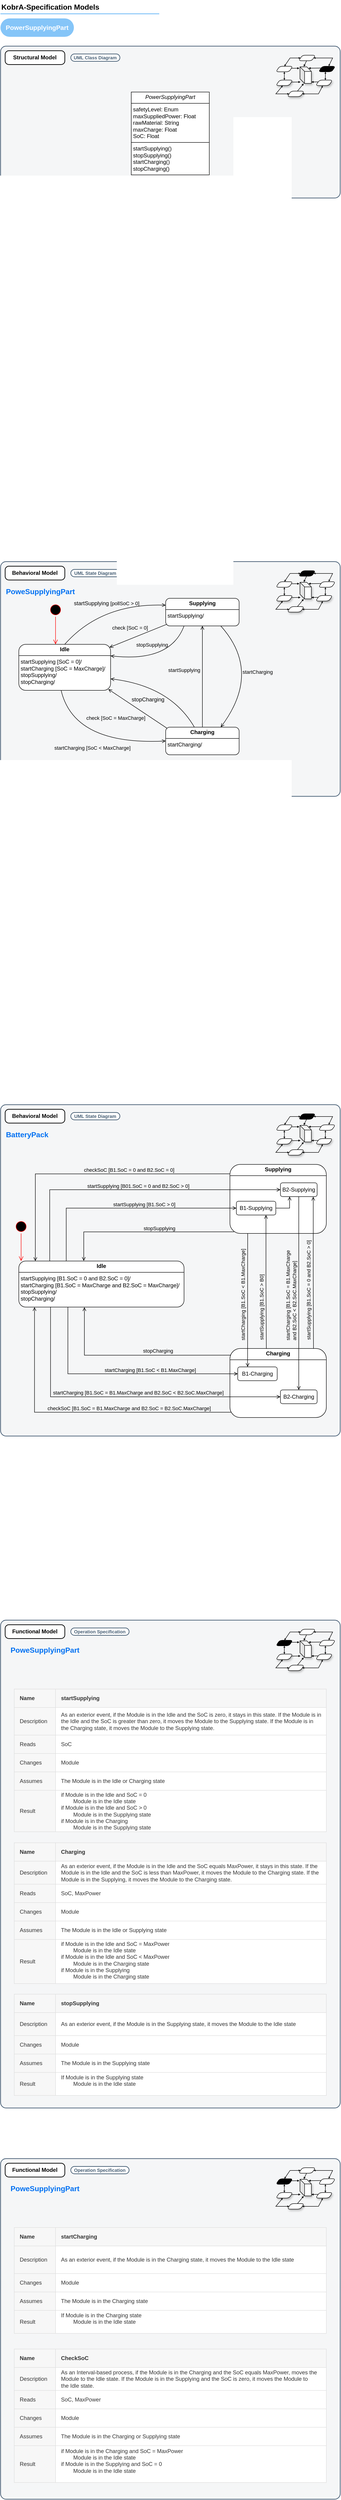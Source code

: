 <mxfile version="26.0.5">
  <diagram name="Page-1" id="ozDmUi6099faQL4ttm5e">
    <mxGraphModel dx="1659" dy="878" grid="1" gridSize="10" guides="1" tooltips="1" connect="1" arrows="1" fold="1" page="1" pageScale="1" pageWidth="827" pageHeight="1169" math="0" shadow="0">
      <root>
        <mxCell id="0" />
        <mxCell id="1" parent="0" />
        <mxCell id="t6atKej5fnVRMdNGpLLc-1" value="" style="rounded=1;whiteSpace=wrap;html=1;strokeColor=#475E75;fillColor=#F5F6F7;arcSize=24;absoluteArcSize=1;imageWidth=64;imageHeight=64;strokeWidth=1.5;" vertex="1" parent="1">
          <mxGeometry x="40" y="140" width="740" height="330" as="geometry" />
        </mxCell>
        <mxCell id="t6atKej5fnVRMdNGpLLc-2" value="&lt;b&gt;KobrA-Specification Models&lt;/b&gt;" style="text;fontSize=16;verticalAlign=middle;strokeColor=none;fillColor=none;whiteSpace=wrap;html=1;" vertex="1" parent="1">
          <mxGeometry x="40" y="40" width="346" height="30" as="geometry" />
        </mxCell>
        <mxCell id="t6atKej5fnVRMdNGpLLc-3" value="" style="dashed=0;shape=line;strokeWidth=2;noLabel=1;strokeColor=#0C8CF2;opacity=50;" vertex="1" parent="1">
          <mxGeometry x="40" y="65" width="346" height="10" as="geometry" />
        </mxCell>
        <mxCell id="t6atKej5fnVRMdNGpLLc-7" value="&lt;b&gt;Structural Model&lt;/b&gt;" style="rounded=1;whiteSpace=wrap;html=1;strokeWidth=1.5;arcSize=16;perimeterSpacing=0;absoluteArcSize=1;" vertex="1" parent="1">
          <mxGeometry x="50" y="150" width="130" height="30" as="geometry" />
        </mxCell>
        <mxCell id="t6atKej5fnVRMdNGpLLc-8" value="" style="group;glass=0;shadow=0;" vertex="1" connectable="0" parent="1">
          <mxGeometry x="640" y="160" width="130" height="90" as="geometry" />
        </mxCell>
        <mxCell id="t6atKej5fnVRMdNGpLLc-9" value="" style="shape=parallelogram;html=1;strokeWidth=1;perimeter=parallelogramPerimeter;whiteSpace=wrap;rounded=1;arcSize=12;size=0.23;fillColor=#000000;shadow=0;" vertex="1" parent="t6atKej5fnVRMdNGpLLc-8">
          <mxGeometry x="92.857" y="24" width="37.143" height="12" as="geometry" />
        </mxCell>
        <mxCell id="t6atKej5fnVRMdNGpLLc-10" value="" style="shape=parallelogram;html=1;strokeWidth=1;perimeter=parallelogramPerimeter;whiteSpace=wrap;rounded=1;arcSize=12;size=0.23;shadow=0;" vertex="1" parent="t6atKej5fnVRMdNGpLLc-8">
          <mxGeometry x="49.524" width="37.143" height="12" as="geometry" />
        </mxCell>
        <mxCell id="t6atKej5fnVRMdNGpLLc-11" value="" style="shape=parallelogram;html=1;strokeWidth=1;perimeter=parallelogramPerimeter;whiteSpace=wrap;rounded=1;arcSize=12;size=0.23;shadow=0;" vertex="1" parent="t6atKej5fnVRMdNGpLLc-8">
          <mxGeometry y="24" width="37.143" height="12" as="geometry" />
        </mxCell>
        <mxCell id="t6atKej5fnVRMdNGpLLc-12" value="" style="edgeStyle=isometricEdgeStyle;endArrow=none;html=1;elbow=vertical;rounded=0;entryX=1;entryY=0.5;entryDx=0;entryDy=0;exitX=1;exitY=0.5;exitDx=0;exitDy=0;" edge="1" parent="t6atKej5fnVRMdNGpLLc-8" source="t6atKej5fnVRMdNGpLLc-10" target="t6atKej5fnVRMdNGpLLc-10">
          <mxGeometry width="50" height="100" relative="1" as="geometry">
            <mxPoint x="89.762" y="72" as="sourcePoint" />
            <mxPoint x="120.714" y="12" as="targetPoint" />
            <Array as="points" />
          </mxGeometry>
        </mxCell>
        <mxCell id="t6atKej5fnVRMdNGpLLc-13" value="" style="endArrow=open;html=1;rounded=0;endSize=2;entryX=1;entryY=0.5;entryDx=0;entryDy=0;exitX=0.598;exitY=-0.024;exitDx=0;exitDy=0;exitPerimeter=0;startArrow=open;startFill=0;endFill=0;startSize=2;" edge="1" parent="t6atKej5fnVRMdNGpLLc-8" source="t6atKej5fnVRMdNGpLLc-9" target="t6atKej5fnVRMdNGpLLc-10">
          <mxGeometry width="50" height="50" relative="1" as="geometry">
            <mxPoint x="117.619" y="30" as="sourcePoint" />
            <mxPoint x="94.776" y="12" as="targetPoint" />
            <Array as="points">
              <mxPoint x="123.81" y="6" />
            </Array>
          </mxGeometry>
        </mxCell>
        <mxCell id="t6atKej5fnVRMdNGpLLc-14" value="" style="endArrow=open;html=1;rounded=0;endSize=2;entryX=0;entryY=0.5;entryDx=0;entryDy=0;exitX=0.5;exitY=0;exitDx=0;exitDy=0;strokeColor=default;align=center;verticalAlign=middle;fontFamily=Helvetica;fontSize=11;fontColor=default;labelBackgroundColor=default;startArrow=open;startFill=0;startSize=2;endFill=0;" edge="1" parent="t6atKej5fnVRMdNGpLLc-8" source="t6atKej5fnVRMdNGpLLc-11" target="t6atKej5fnVRMdNGpLLc-10">
          <mxGeometry width="50" height="50" relative="1" as="geometry">
            <mxPoint x="59.429" y="24" as="sourcePoint" />
            <mxPoint x="51.381" y="12" as="targetPoint" />
            <Array as="points">
              <mxPoint x="30.952" y="6" />
            </Array>
          </mxGeometry>
        </mxCell>
        <mxCell id="t6atKej5fnVRMdNGpLLc-15" value="" style="shape=cube;whiteSpace=wrap;html=1;boundedLbl=1;backgroundOutline=1;darkOpacity=0.05;darkOpacity2=0.1;size=10;shadow=1;" vertex="1" parent="t6atKej5fnVRMdNGpLLc-8">
          <mxGeometry x="52.619" y="25.2" width="24.762" height="36" as="geometry" />
        </mxCell>
        <mxCell id="t6atKej5fnVRMdNGpLLc-16" value="" style="endArrow=block;html=1;rounded=0;exitX=0.475;exitY=0.969;exitDx=0;exitDy=0;exitPerimeter=0;entryX=0.332;entryY=-0.012;entryDx=0;entryDy=0;entryPerimeter=0;endSize=2;strokeColor=default;align=center;verticalAlign=middle;fontFamily=Helvetica;fontSize=11;fontColor=default;labelBackgroundColor=default;endFill=1;" edge="1" parent="t6atKej5fnVRMdNGpLLc-8" source="t6atKej5fnVRMdNGpLLc-10" target="t6atKej5fnVRMdNGpLLc-15">
          <mxGeometry width="50" height="50" relative="1" as="geometry">
            <mxPoint x="74.286" y="78" as="sourcePoint" />
            <mxPoint x="105.238" y="48" as="targetPoint" />
          </mxGeometry>
        </mxCell>
        <mxCell id="t6atKej5fnVRMdNGpLLc-17" value="" style="endArrow=block;html=1;rounded=0;exitX=0;exitY=0.25;exitDx=0;exitDy=0;entryX=0.753;entryY=0.083;entryDx=0;entryDy=0;entryPerimeter=0;endSize=2;strokeColor=default;align=center;verticalAlign=middle;fontFamily=Helvetica;fontSize=11;fontColor=default;labelBackgroundColor=default;endFill=1;" edge="1" parent="t6atKej5fnVRMdNGpLLc-8" source="t6atKej5fnVRMdNGpLLc-9" target="t6atKej5fnVRMdNGpLLc-15">
          <mxGeometry width="50" height="50" relative="1" as="geometry">
            <mxPoint x="71.19" y="18" as="sourcePoint" />
            <mxPoint x="71.19" y="30" as="targetPoint" />
          </mxGeometry>
        </mxCell>
        <mxCell id="t6atKej5fnVRMdNGpLLc-18" value="" style="endArrow=block;html=1;rounded=0;exitX=0.93;exitY=0.361;exitDx=0;exitDy=0;entryX=-0.052;entryY=0.085;entryDx=0;entryDy=0;entryPerimeter=0;endSize=2;exitPerimeter=0;endFill=1;" edge="1" parent="t6atKej5fnVRMdNGpLLc-8" source="t6atKej5fnVRMdNGpLLc-11" target="t6atKej5fnVRMdNGpLLc-15">
          <mxGeometry width="50" height="50" relative="1" as="geometry">
            <mxPoint x="104.619" y="34.2" as="sourcePoint" />
            <mxPoint x="83.571" y="34.2" as="targetPoint" />
          </mxGeometry>
        </mxCell>
        <mxCell id="t6atKej5fnVRMdNGpLLc-19" value="" style="shape=parallelogram;html=1;strokeWidth=1;perimeter=parallelogramPerimeter;whiteSpace=wrap;rounded=1;arcSize=12;size=0.23;shadow=1;" vertex="1" parent="t6atKej5fnVRMdNGpLLc-8">
          <mxGeometry x="86.667" y="54" width="37.143" height="12" as="geometry" />
        </mxCell>
        <mxCell id="t6atKej5fnVRMdNGpLLc-20" value="" style="shape=parallelogram;html=1;strokeWidth=1;perimeter=parallelogramPerimeter;whiteSpace=wrap;rounded=1;arcSize=12;size=0.23;shadow=1;" vertex="1" parent="t6atKej5fnVRMdNGpLLc-8">
          <mxGeometry x="24.762" y="78" width="37.143" height="12" as="geometry" />
        </mxCell>
        <mxCell id="t6atKej5fnVRMdNGpLLc-21" value="" style="shape=parallelogram;html=1;strokeWidth=1;perimeter=parallelogramPerimeter;whiteSpace=wrap;rounded=1;arcSize=12;size=0.23;shadow=1;" vertex="1" parent="t6atKej5fnVRMdNGpLLc-8">
          <mxGeometry y="54" width="37.143" height="12" as="geometry" />
        </mxCell>
        <mxCell id="t6atKej5fnVRMdNGpLLc-22" value="" style="edgeStyle=isometricEdgeStyle;endArrow=none;html=1;elbow=vertical;rounded=0;entryX=1;entryY=0.5;entryDx=0;entryDy=0;exitX=1;exitY=0.5;exitDx=0;exitDy=0;" edge="1" parent="t6atKej5fnVRMdNGpLLc-8" source="t6atKej5fnVRMdNGpLLc-20" target="t6atKej5fnVRMdNGpLLc-20">
          <mxGeometry width="50" height="100" relative="1" as="geometry">
            <mxPoint x="83.571" y="102" as="sourcePoint" />
            <mxPoint x="114.524" y="42" as="targetPoint" />
            <Array as="points" />
          </mxGeometry>
        </mxCell>
        <mxCell id="t6atKej5fnVRMdNGpLLc-23" value="" style="endArrow=open;html=1;rounded=0;endSize=2;entryX=1;entryY=0.5;entryDx=0;entryDy=0;exitX=0.421;exitY=1.024;exitDx=0;exitDy=0;exitPerimeter=0;strokeColor=default;align=center;verticalAlign=middle;fontFamily=Helvetica;fontSize=11;fontColor=default;labelBackgroundColor=default;startArrow=open;startFill=0;startSize=2;endFill=0;" edge="1" parent="t6atKej5fnVRMdNGpLLc-8" source="t6atKej5fnVRMdNGpLLc-19" target="t6atKej5fnVRMdNGpLLc-20">
          <mxGeometry width="50" height="50" relative="1" as="geometry">
            <mxPoint x="111.429" y="60" as="sourcePoint" />
            <mxPoint x="88.586" y="42" as="targetPoint" />
            <Array as="points">
              <mxPoint x="92.857" y="84" />
            </Array>
          </mxGeometry>
        </mxCell>
        <mxCell id="t6atKej5fnVRMdNGpLLc-24" value="" style="endArrow=open;html=1;rounded=0;endSize=2;entryX=0;entryY=0.5;entryDx=0;entryDy=0;exitX=0.405;exitY=1.002;exitDx=0;exitDy=0;exitPerimeter=0;strokeColor=default;align=center;verticalAlign=middle;fontFamily=Helvetica;fontSize=11;fontColor=default;labelBackgroundColor=default;startArrow=open;startFill=0;startSize=2;endFill=0;" edge="1" parent="t6atKej5fnVRMdNGpLLc-8" source="t6atKej5fnVRMdNGpLLc-21" target="t6atKej5fnVRMdNGpLLc-20">
          <mxGeometry width="50" height="50" relative="1" as="geometry">
            <mxPoint x="53.238" y="54" as="sourcePoint" />
            <mxPoint x="45.19" y="42" as="targetPoint" />
            <Array as="points">
              <mxPoint y="84" />
            </Array>
          </mxGeometry>
        </mxCell>
        <mxCell id="t6atKej5fnVRMdNGpLLc-25" value="" style="endArrow=block;html=1;rounded=0;exitX=0.605;exitY=-0.013;exitDx=0;exitDy=0;exitPerimeter=0;entryX=0.326;entryY=1.008;entryDx=0;entryDy=0;entryPerimeter=0;endSize=2;strokeColor=default;align=center;verticalAlign=middle;fontFamily=Helvetica;fontSize=11;fontColor=default;labelBackgroundColor=default;endFill=1;" edge="1" parent="t6atKej5fnVRMdNGpLLc-8" source="t6atKej5fnVRMdNGpLLc-20" target="t6atKej5fnVRMdNGpLLc-15">
          <mxGeometry width="50" height="50" relative="1" as="geometry">
            <mxPoint x="68.095" y="108" as="sourcePoint" />
            <mxPoint x="58.81" y="55.2" as="targetPoint" />
          </mxGeometry>
        </mxCell>
        <mxCell id="t6atKej5fnVRMdNGpLLc-26" value="" style="endArrow=block;html=1;rounded=0;exitX=0;exitY=0.25;exitDx=0;exitDy=0;endSize=2;entryX=1.006;entryY=0.917;entryDx=0;entryDy=0;entryPerimeter=0;strokeColor=default;align=center;verticalAlign=middle;fontFamily=Helvetica;fontSize=11;fontColor=default;labelBackgroundColor=default;endFill=1;" edge="1" parent="t6atKej5fnVRMdNGpLLc-8" source="t6atKej5fnVRMdNGpLLc-19" target="t6atKej5fnVRMdNGpLLc-15">
          <mxGeometry width="50" height="50" relative="1" as="geometry">
            <mxPoint x="65" y="48" as="sourcePoint" />
            <mxPoint x="80.476" y="58.2" as="targetPoint" />
          </mxGeometry>
        </mxCell>
        <mxCell id="t6atKej5fnVRMdNGpLLc-27" value="" style="endArrow=block;html=1;rounded=0;exitX=0.93;exitY=0.361;exitDx=0;exitDy=0;entryX=0.047;entryY=0.917;entryDx=0;entryDy=0;entryPerimeter=0;endSize=2;exitPerimeter=0;strokeColor=default;align=center;verticalAlign=middle;fontFamily=Helvetica;fontSize=11;fontColor=default;labelBackgroundColor=default;endFill=1;" edge="1" parent="t6atKej5fnVRMdNGpLLc-8" source="t6atKej5fnVRMdNGpLLc-21" target="t6atKej5fnVRMdNGpLLc-15">
          <mxGeometry width="50" height="50" relative="1" as="geometry">
            <mxPoint x="98.429" y="64.2" as="sourcePoint" />
            <mxPoint x="48.286" y="58.2" as="targetPoint" />
          </mxGeometry>
        </mxCell>
        <mxCell id="t6atKej5fnVRMdNGpLLc-28" value="" style="endArrow=open;startArrow=open;html=1;rounded=0;entryX=0.5;entryY=1;entryDx=0;entryDy=0;exitX=0.5;exitY=0;exitDx=0;exitDy=0;endSize=2;startSize=2;startFill=0;endFill=0;" edge="1" parent="t6atKej5fnVRMdNGpLLc-8" source="t6atKej5fnVRMdNGpLLc-21" target="t6atKej5fnVRMdNGpLLc-11">
          <mxGeometry width="50" height="50" relative="1" as="geometry">
            <mxPoint x="12.381" y="60" as="sourcePoint" />
            <mxPoint x="43.333" y="30" as="targetPoint" />
          </mxGeometry>
        </mxCell>
        <mxCell id="t6atKej5fnVRMdNGpLLc-29" value="" style="endArrow=open;startArrow=open;html=1;rounded=0;entryX=0.409;entryY=0.996;entryDx=0;entryDy=0;exitX=0.572;exitY=0.009;exitDx=0;exitDy=0;endSize=2;startSize=2;startFill=0;endFill=0;entryPerimeter=0;exitPerimeter=0;" edge="1" parent="t6atKej5fnVRMdNGpLLc-8" source="t6atKej5fnVRMdNGpLLc-19" target="t6atKej5fnVRMdNGpLLc-9">
          <mxGeometry width="50" height="50" relative="1" as="geometry">
            <mxPoint x="111.311" y="54" as="sourcePoint" />
            <mxPoint x="111.311" y="36" as="targetPoint" />
          </mxGeometry>
        </mxCell>
        <mxCell id="t6atKej5fnVRMdNGpLLc-30" value="&lt;font size=&quot;1&quot; color=&quot;#475f75&quot;&gt;&lt;b style=&quot;&quot;&gt;UML Class Diagram&lt;/b&gt;&lt;/font&gt;" style="rounded=1;whiteSpace=wrap;html=1;arcSize=50;strokeColor=#475f75;fillColor=default;strokeWidth=1.5;" vertex="1" parent="1">
          <mxGeometry x="193" y="157" width="107" height="16" as="geometry" />
        </mxCell>
        <mxCell id="t6atKej5fnVRMdNGpLLc-31" value="&lt;font style=&quot;font-size: 14px; color: rgb(255, 255, 255);&quot;&gt;&lt;b style=&quot;&quot;&gt;PowerSupplyingPart&lt;/b&gt;&lt;/font&gt;" style="rounded=1;whiteSpace=wrap;html=1;arcSize=50;strokeColor=none;fillColor=#0C8CF2;strokeWidth=2;dashed=0;opacity=50;align=center;verticalAlign=middle;fontFamily=Helvetica;fontSize=12;fontColor=default;gradientColor=none;" vertex="1" parent="1">
          <mxGeometry x="40" y="80" width="160" height="40" as="geometry" />
        </mxCell>
        <mxCell id="t6atKej5fnVRMdNGpLLc-36" value="&lt;p style=&quot;margin:0px;margin-top:4px;text-align:center;&quot;&gt;&lt;i&gt;PowerSupplyingPart&lt;/i&gt;&lt;/p&gt;&lt;hr size=&quot;1&quot; style=&quot;border-style:solid;&quot;&gt;&lt;p style=&quot;margin: 0px 0px 0px 4px;&quot;&gt;&lt;span style=&quot;background-color: initial; color: light-dark(rgb(0, 0, 0), rgb(255, 255, 255));&quot;&gt;safetyLevel&lt;/span&gt;&lt;span style=&quot;background-color: initial; color: light-dark(rgb(0, 0, 0), rgb(255, 255, 255));&quot;&gt;:&lt;/span&gt;&lt;span style=&quot;background-color: initial; color: light-dark(rgb(0, 0, 0), rgb(255, 255, 255));&quot;&gt;&amp;nbsp;Enum&lt;/span&gt;&lt;/p&gt;&lt;div&gt;&lt;p style=&quot;margin: 0px 0px 0px 4px;&quot;&gt;maxSuppliedPower&lt;span style=&quot;background-color: initial;&quot;&gt;:&lt;/span&gt;&lt;span style=&quot;background-color: initial;&quot;&gt;&amp;nbsp;Float&lt;/span&gt;&lt;/p&gt;&lt;/div&gt;&lt;p style=&quot;margin: 0px 0px 0px 4px;&quot;&gt;rawMaterial&lt;span style=&quot;background-color: initial;&quot;&gt;:&lt;/span&gt;&lt;span style=&quot;background-color: initial;&quot;&gt;&amp;nbsp;String&lt;/span&gt;&lt;/p&gt;&lt;p style=&quot;margin: 0px 0px 0px 4px;&quot;&gt;maxCharge: Float&lt;/p&gt;&lt;p style=&quot;margin: 0px 0px 0px 4px;&quot;&gt;SoC: Float&lt;/p&gt;&lt;hr size=&quot;1&quot; style=&quot;border-style:solid;&quot;&gt;&lt;p style=&quot;margin:0px;margin-left:4px;&quot;&gt;startSupplying()&lt;/p&gt;&lt;p style=&quot;margin:0px;margin-left:4px;&quot;&gt;&lt;span style=&quot;background-color: transparent; color: light-dark(rgb(0, 0, 0), rgb(255, 255, 255));&quot;&gt;stopSupplying&lt;/span&gt;()&lt;/p&gt;&lt;p style=&quot;margin:0px;margin-left:4px;&quot;&gt;&lt;span style=&quot;background-color: rgb(255, 255, 255); text-align: center; text-wrap-mode: nowrap; color: light-dark(rgb(0, 0, 0), rgb(255, 255, 255));&quot;&gt;&lt;span style=&quot;background-color: transparent; color: light-dark(rgb(0, 0, 0), rgb(255, 255, 255)); text-align: left; text-wrap-mode: wrap;&quot;&gt;startCharging&lt;/span&gt;()&lt;/span&gt;&lt;/p&gt;&lt;p style=&quot;margin:0px;margin-left:4px;&quot;&gt;&lt;span style=&quot;background-color: rgb(255, 255, 255); text-align: center; text-wrap-mode: nowrap; color: light-dark(rgb(0, 0, 0), rgb(255, 255, 255));&quot;&gt;&lt;span style=&quot;text-align: left; text-wrap-mode: wrap; background-color: rgb(251, 251, 251);&quot;&gt;&lt;span style=&quot;background-color: rgb(255, 255, 255); color: light-dark(rgb(0, 0, 0), rgb(255, 255, 255));&quot;&gt;stopCharging&lt;/span&gt;()&lt;/span&gt;&lt;/span&gt;&lt;/p&gt;" style="verticalAlign=top;align=left;overflow=fill;html=1;whiteSpace=wrap;rounded=0;" vertex="1" parent="1">
          <mxGeometry x="325" y="240" width="170" height="180" as="geometry" />
        </mxCell>
        <mxCell id="t6atKej5fnVRMdNGpLLc-37" value="" style="rounded=1;whiteSpace=wrap;html=1;strokeColor=#475E75;fillColor=#F5F6F7;arcSize=24;absoluteArcSize=1;imageWidth=64;imageHeight=64;strokeWidth=1.5;" vertex="1" parent="1">
          <mxGeometry x="40" y="1260" width="740" height="510" as="geometry" />
        </mxCell>
        <mxCell id="t6atKej5fnVRMdNGpLLc-38" value="&lt;b&gt;Behavioral Model&lt;/b&gt;" style="rounded=1;whiteSpace=wrap;html=1;strokeWidth=1.5;arcSize=16;perimeterSpacing=0;absoluteArcSize=1;" vertex="1" parent="1">
          <mxGeometry x="50" y="1270" width="130" height="30" as="geometry" />
        </mxCell>
        <mxCell id="t6atKej5fnVRMdNGpLLc-39" value="" style="group;glass=0;shadow=0;" vertex="1" connectable="0" parent="1">
          <mxGeometry x="640" y="1280" width="130" height="90" as="geometry" />
        </mxCell>
        <mxCell id="t6atKej5fnVRMdNGpLLc-40" value="" style="shape=parallelogram;html=1;strokeWidth=1;perimeter=parallelogramPerimeter;whiteSpace=wrap;rounded=1;arcSize=12;size=0.23;shadow=0;" vertex="1" parent="t6atKej5fnVRMdNGpLLc-39">
          <mxGeometry x="92.857" y="24" width="37.143" height="12" as="geometry" />
        </mxCell>
        <mxCell id="t6atKej5fnVRMdNGpLLc-41" value="" style="shape=parallelogram;html=1;strokeWidth=1;perimeter=parallelogramPerimeter;whiteSpace=wrap;rounded=1;arcSize=12;size=0.23;shadow=0;fillColor=#000000;" vertex="1" parent="t6atKej5fnVRMdNGpLLc-39">
          <mxGeometry x="49.524" width="37.143" height="12" as="geometry" />
        </mxCell>
        <mxCell id="t6atKej5fnVRMdNGpLLc-42" value="" style="shape=parallelogram;html=1;strokeWidth=1;perimeter=parallelogramPerimeter;whiteSpace=wrap;rounded=1;arcSize=12;size=0.23;shadow=0;" vertex="1" parent="t6atKej5fnVRMdNGpLLc-39">
          <mxGeometry y="24" width="37.143" height="12" as="geometry" />
        </mxCell>
        <mxCell id="t6atKej5fnVRMdNGpLLc-43" value="" style="edgeStyle=isometricEdgeStyle;endArrow=none;html=1;elbow=vertical;rounded=0;entryX=1;entryY=0.5;entryDx=0;entryDy=0;exitX=1;exitY=0.5;exitDx=0;exitDy=0;" edge="1" parent="t6atKej5fnVRMdNGpLLc-39" source="t6atKej5fnVRMdNGpLLc-41" target="t6atKej5fnVRMdNGpLLc-41">
          <mxGeometry width="50" height="100" relative="1" as="geometry">
            <mxPoint x="89.762" y="72" as="sourcePoint" />
            <mxPoint x="120.714" y="12" as="targetPoint" />
            <Array as="points" />
          </mxGeometry>
        </mxCell>
        <mxCell id="t6atKej5fnVRMdNGpLLc-44" value="" style="endArrow=open;html=1;rounded=0;endSize=2;entryX=1;entryY=0.5;entryDx=0;entryDy=0;exitX=0.598;exitY=-0.024;exitDx=0;exitDy=0;exitPerimeter=0;startArrow=open;startFill=0;endFill=0;startSize=2;" edge="1" parent="t6atKej5fnVRMdNGpLLc-39" source="t6atKej5fnVRMdNGpLLc-40" target="t6atKej5fnVRMdNGpLLc-41">
          <mxGeometry width="50" height="50" relative="1" as="geometry">
            <mxPoint x="117.619" y="30" as="sourcePoint" />
            <mxPoint x="94.776" y="12" as="targetPoint" />
            <Array as="points">
              <mxPoint x="123.81" y="6" />
            </Array>
          </mxGeometry>
        </mxCell>
        <mxCell id="t6atKej5fnVRMdNGpLLc-45" value="" style="endArrow=open;html=1;rounded=0;endSize=2;entryX=0;entryY=0.5;entryDx=0;entryDy=0;exitX=0.5;exitY=0;exitDx=0;exitDy=0;strokeColor=default;align=center;verticalAlign=middle;fontFamily=Helvetica;fontSize=11;fontColor=default;labelBackgroundColor=default;startArrow=open;startFill=0;startSize=2;endFill=0;" edge="1" parent="t6atKej5fnVRMdNGpLLc-39" source="t6atKej5fnVRMdNGpLLc-42" target="t6atKej5fnVRMdNGpLLc-41">
          <mxGeometry width="50" height="50" relative="1" as="geometry">
            <mxPoint x="59.429" y="24" as="sourcePoint" />
            <mxPoint x="51.381" y="12" as="targetPoint" />
            <Array as="points">
              <mxPoint x="30.952" y="6" />
            </Array>
          </mxGeometry>
        </mxCell>
        <mxCell id="t6atKej5fnVRMdNGpLLc-46" value="" style="shape=cube;whiteSpace=wrap;html=1;boundedLbl=1;backgroundOutline=1;darkOpacity=0.05;darkOpacity2=0.1;size=10;shadow=1;" vertex="1" parent="t6atKej5fnVRMdNGpLLc-39">
          <mxGeometry x="52.619" y="25.2" width="24.762" height="36" as="geometry" />
        </mxCell>
        <mxCell id="t6atKej5fnVRMdNGpLLc-47" value="" style="endArrow=block;html=1;rounded=0;exitX=0.475;exitY=0.969;exitDx=0;exitDy=0;exitPerimeter=0;entryX=0.332;entryY=-0.012;entryDx=0;entryDy=0;entryPerimeter=0;endSize=2;strokeColor=default;align=center;verticalAlign=middle;fontFamily=Helvetica;fontSize=11;fontColor=default;labelBackgroundColor=default;endFill=1;" edge="1" parent="t6atKej5fnVRMdNGpLLc-39" source="t6atKej5fnVRMdNGpLLc-41" target="t6atKej5fnVRMdNGpLLc-46">
          <mxGeometry width="50" height="50" relative="1" as="geometry">
            <mxPoint x="74.286" y="78" as="sourcePoint" />
            <mxPoint x="105.238" y="48" as="targetPoint" />
          </mxGeometry>
        </mxCell>
        <mxCell id="t6atKej5fnVRMdNGpLLc-48" value="" style="endArrow=block;html=1;rounded=0;exitX=0;exitY=0.25;exitDx=0;exitDy=0;entryX=0.753;entryY=0.083;entryDx=0;entryDy=0;entryPerimeter=0;endSize=2;strokeColor=default;align=center;verticalAlign=middle;fontFamily=Helvetica;fontSize=11;fontColor=default;labelBackgroundColor=default;endFill=1;" edge="1" parent="t6atKej5fnVRMdNGpLLc-39" source="t6atKej5fnVRMdNGpLLc-40" target="t6atKej5fnVRMdNGpLLc-46">
          <mxGeometry width="50" height="50" relative="1" as="geometry">
            <mxPoint x="71.19" y="18" as="sourcePoint" />
            <mxPoint x="71.19" y="30" as="targetPoint" />
          </mxGeometry>
        </mxCell>
        <mxCell id="t6atKej5fnVRMdNGpLLc-49" value="" style="endArrow=block;html=1;rounded=0;exitX=0.93;exitY=0.361;exitDx=0;exitDy=0;entryX=-0.052;entryY=0.085;entryDx=0;entryDy=0;entryPerimeter=0;endSize=2;exitPerimeter=0;endFill=1;" edge="1" parent="t6atKej5fnVRMdNGpLLc-39" source="t6atKej5fnVRMdNGpLLc-42" target="t6atKej5fnVRMdNGpLLc-46">
          <mxGeometry width="50" height="50" relative="1" as="geometry">
            <mxPoint x="104.619" y="34.2" as="sourcePoint" />
            <mxPoint x="83.571" y="34.2" as="targetPoint" />
          </mxGeometry>
        </mxCell>
        <mxCell id="t6atKej5fnVRMdNGpLLc-50" value="" style="shape=parallelogram;html=1;strokeWidth=1;perimeter=parallelogramPerimeter;whiteSpace=wrap;rounded=1;arcSize=12;size=0.23;shadow=1;" vertex="1" parent="t6atKej5fnVRMdNGpLLc-39">
          <mxGeometry x="86.667" y="54" width="37.143" height="12" as="geometry" />
        </mxCell>
        <mxCell id="t6atKej5fnVRMdNGpLLc-51" value="" style="shape=parallelogram;html=1;strokeWidth=1;perimeter=parallelogramPerimeter;whiteSpace=wrap;rounded=1;arcSize=12;size=0.23;shadow=1;" vertex="1" parent="t6atKej5fnVRMdNGpLLc-39">
          <mxGeometry x="24.762" y="78" width="37.143" height="12" as="geometry" />
        </mxCell>
        <mxCell id="t6atKej5fnVRMdNGpLLc-52" value="" style="shape=parallelogram;html=1;strokeWidth=1;perimeter=parallelogramPerimeter;whiteSpace=wrap;rounded=1;arcSize=12;size=0.23;shadow=1;" vertex="1" parent="t6atKej5fnVRMdNGpLLc-39">
          <mxGeometry y="54" width="37.143" height="12" as="geometry" />
        </mxCell>
        <mxCell id="t6atKej5fnVRMdNGpLLc-53" value="" style="edgeStyle=isometricEdgeStyle;endArrow=none;html=1;elbow=vertical;rounded=0;entryX=1;entryY=0.5;entryDx=0;entryDy=0;exitX=1;exitY=0.5;exitDx=0;exitDy=0;" edge="1" parent="t6atKej5fnVRMdNGpLLc-39" source="t6atKej5fnVRMdNGpLLc-51" target="t6atKej5fnVRMdNGpLLc-51">
          <mxGeometry width="50" height="100" relative="1" as="geometry">
            <mxPoint x="83.571" y="102" as="sourcePoint" />
            <mxPoint x="114.524" y="42" as="targetPoint" />
            <Array as="points" />
          </mxGeometry>
        </mxCell>
        <mxCell id="t6atKej5fnVRMdNGpLLc-54" value="" style="endArrow=open;html=1;rounded=0;endSize=2;entryX=1;entryY=0.5;entryDx=0;entryDy=0;exitX=0.421;exitY=1.024;exitDx=0;exitDy=0;exitPerimeter=0;strokeColor=default;align=center;verticalAlign=middle;fontFamily=Helvetica;fontSize=11;fontColor=default;labelBackgroundColor=default;startArrow=open;startFill=0;startSize=2;endFill=0;" edge="1" parent="t6atKej5fnVRMdNGpLLc-39" source="t6atKej5fnVRMdNGpLLc-50" target="t6atKej5fnVRMdNGpLLc-51">
          <mxGeometry width="50" height="50" relative="1" as="geometry">
            <mxPoint x="111.429" y="60" as="sourcePoint" />
            <mxPoint x="88.586" y="42" as="targetPoint" />
            <Array as="points">
              <mxPoint x="92.857" y="84" />
            </Array>
          </mxGeometry>
        </mxCell>
        <mxCell id="t6atKej5fnVRMdNGpLLc-55" value="" style="endArrow=open;html=1;rounded=0;endSize=2;entryX=0;entryY=0.5;entryDx=0;entryDy=0;exitX=0.405;exitY=1.002;exitDx=0;exitDy=0;exitPerimeter=0;strokeColor=default;align=center;verticalAlign=middle;fontFamily=Helvetica;fontSize=11;fontColor=default;labelBackgroundColor=default;startArrow=open;startFill=0;startSize=2;endFill=0;" edge="1" parent="t6atKej5fnVRMdNGpLLc-39" source="t6atKej5fnVRMdNGpLLc-52" target="t6atKej5fnVRMdNGpLLc-51">
          <mxGeometry width="50" height="50" relative="1" as="geometry">
            <mxPoint x="53.238" y="54" as="sourcePoint" />
            <mxPoint x="45.19" y="42" as="targetPoint" />
            <Array as="points">
              <mxPoint y="84" />
            </Array>
          </mxGeometry>
        </mxCell>
        <mxCell id="t6atKej5fnVRMdNGpLLc-56" value="" style="endArrow=block;html=1;rounded=0;exitX=0.605;exitY=-0.013;exitDx=0;exitDy=0;exitPerimeter=0;entryX=0.326;entryY=1.008;entryDx=0;entryDy=0;entryPerimeter=0;endSize=2;strokeColor=default;align=center;verticalAlign=middle;fontFamily=Helvetica;fontSize=11;fontColor=default;labelBackgroundColor=default;endFill=1;" edge="1" parent="t6atKej5fnVRMdNGpLLc-39" source="t6atKej5fnVRMdNGpLLc-51" target="t6atKej5fnVRMdNGpLLc-46">
          <mxGeometry width="50" height="50" relative="1" as="geometry">
            <mxPoint x="68.095" y="108" as="sourcePoint" />
            <mxPoint x="58.81" y="55.2" as="targetPoint" />
          </mxGeometry>
        </mxCell>
        <mxCell id="t6atKej5fnVRMdNGpLLc-57" value="" style="endArrow=block;html=1;rounded=0;exitX=0;exitY=0.25;exitDx=0;exitDy=0;endSize=2;entryX=1.006;entryY=0.917;entryDx=0;entryDy=0;entryPerimeter=0;strokeColor=default;align=center;verticalAlign=middle;fontFamily=Helvetica;fontSize=11;fontColor=default;labelBackgroundColor=default;endFill=1;" edge="1" parent="t6atKej5fnVRMdNGpLLc-39" source="t6atKej5fnVRMdNGpLLc-50" target="t6atKej5fnVRMdNGpLLc-46">
          <mxGeometry width="50" height="50" relative="1" as="geometry">
            <mxPoint x="65" y="48" as="sourcePoint" />
            <mxPoint x="80.476" y="58.2" as="targetPoint" />
          </mxGeometry>
        </mxCell>
        <mxCell id="t6atKej5fnVRMdNGpLLc-58" value="" style="endArrow=block;html=1;rounded=0;exitX=0.93;exitY=0.361;exitDx=0;exitDy=0;entryX=0.047;entryY=0.917;entryDx=0;entryDy=0;entryPerimeter=0;endSize=2;exitPerimeter=0;strokeColor=default;align=center;verticalAlign=middle;fontFamily=Helvetica;fontSize=11;fontColor=default;labelBackgroundColor=default;endFill=1;" edge="1" parent="t6atKej5fnVRMdNGpLLc-39" source="t6atKej5fnVRMdNGpLLc-52" target="t6atKej5fnVRMdNGpLLc-46">
          <mxGeometry width="50" height="50" relative="1" as="geometry">
            <mxPoint x="98.429" y="64.2" as="sourcePoint" />
            <mxPoint x="48.286" y="58.2" as="targetPoint" />
          </mxGeometry>
        </mxCell>
        <mxCell id="t6atKej5fnVRMdNGpLLc-59" value="" style="endArrow=open;startArrow=open;html=1;rounded=0;entryX=0.5;entryY=1;entryDx=0;entryDy=0;exitX=0.5;exitY=0;exitDx=0;exitDy=0;endSize=2;startSize=2;startFill=0;endFill=0;" edge="1" parent="t6atKej5fnVRMdNGpLLc-39" source="t6atKej5fnVRMdNGpLLc-52" target="t6atKej5fnVRMdNGpLLc-42">
          <mxGeometry width="50" height="50" relative="1" as="geometry">
            <mxPoint x="12.381" y="60" as="sourcePoint" />
            <mxPoint x="43.333" y="30" as="targetPoint" />
          </mxGeometry>
        </mxCell>
        <mxCell id="t6atKej5fnVRMdNGpLLc-60" value="" style="endArrow=open;startArrow=open;html=1;rounded=0;entryX=0.409;entryY=0.996;entryDx=0;entryDy=0;exitX=0.572;exitY=0.009;exitDx=0;exitDy=0;endSize=2;startSize=2;startFill=0;endFill=0;entryPerimeter=0;exitPerimeter=0;" edge="1" parent="t6atKej5fnVRMdNGpLLc-39" source="t6atKej5fnVRMdNGpLLc-50" target="t6atKej5fnVRMdNGpLLc-40">
          <mxGeometry width="50" height="50" relative="1" as="geometry">
            <mxPoint x="111.311" y="54" as="sourcePoint" />
            <mxPoint x="111.311" y="36" as="targetPoint" />
          </mxGeometry>
        </mxCell>
        <mxCell id="t6atKej5fnVRMdNGpLLc-61" value="&lt;font size=&quot;1&quot; color=&quot;#475f75&quot;&gt;&lt;b style=&quot;&quot;&gt;UML State Diagram&lt;/b&gt;&lt;/font&gt;" style="rounded=1;whiteSpace=wrap;html=1;arcSize=50;strokeColor=#475f75;fillColor=default;strokeWidth=1.5;" vertex="1" parent="1">
          <mxGeometry x="193" y="1277" width="107" height="16" as="geometry" />
        </mxCell>
        <mxCell id="t6atKej5fnVRMdNGpLLc-62" value="" style="ellipse;html=1;shape=startState;fillColor=#000000;strokeColor=#ff0000;" vertex="1" parent="1">
          <mxGeometry x="145" y="1350" width="30" height="30" as="geometry" />
        </mxCell>
        <mxCell id="t6atKej5fnVRMdNGpLLc-63" value="" style="edgeStyle=orthogonalEdgeStyle;html=1;verticalAlign=bottom;endArrow=open;endSize=8;strokeColor=#ff0000;rounded=0;entryX=0.5;entryY=0;entryDx=0;entryDy=0;" edge="1" parent="1" source="t6atKej5fnVRMdNGpLLc-62">
          <mxGeometry relative="1" as="geometry">
            <mxPoint x="160" y="1440" as="targetPoint" />
          </mxGeometry>
        </mxCell>
        <mxCell id="t6atKej5fnVRMdNGpLLc-64" style="rounded=0;orthogonalLoop=1;jettySize=auto;html=1;entryX=0;entryY=0.25;entryDx=0;entryDy=0;endArrow=open;endFill=0;elbow=vertical;curved=1;exitX=0.5;exitY=0;exitDx=0;exitDy=0;" edge="1" parent="1" source="t6atKej5fnVRMdNGpLLc-80" target="t6atKej5fnVRMdNGpLLc-71">
          <mxGeometry relative="1" as="geometry">
            <Array as="points">
              <mxPoint x="260" y="1350" />
            </Array>
            <mxPoint x="178.182" y="1440" as="sourcePoint" />
          </mxGeometry>
        </mxCell>
        <mxCell id="t6atKej5fnVRMdNGpLLc-65" value="&lt;span style=&quot;font-size: 12px; text-align: left; text-wrap-mode: wrap;&quot;&gt;startSupplying&amp;nbsp;&lt;/span&gt;[pollSoC &amp;gt; 0]" style="edgeLabel;html=1;align=center;verticalAlign=middle;resizable=0;points=[];labelBackgroundColor=none;" vertex="1" connectable="0" parent="t6atKej5fnVRMdNGpLLc-64">
          <mxGeometry x="-0.204" y="-25" relative="1" as="geometry">
            <mxPoint x="3" y="-29" as="offset" />
          </mxGeometry>
        </mxCell>
        <mxCell id="t6atKej5fnVRMdNGpLLc-66" style="rounded=0;orthogonalLoop=1;jettySize=auto;html=1;entryX=0;entryY=0.5;entryDx=0;entryDy=0;curved=1;endArrow=open;endFill=0;exitX=0.46;exitY=0.994;exitDx=0;exitDy=0;exitPerimeter=0;" edge="1" parent="1" source="t6atKej5fnVRMdNGpLLc-80" target="t6atKej5fnVRMdNGpLLc-78">
          <mxGeometry relative="1" as="geometry">
            <Array as="points">
              <mxPoint x="200" y="1660" />
            </Array>
            <mxPoint x="159" y="1480" as="sourcePoint" />
          </mxGeometry>
        </mxCell>
        <mxCell id="t6atKej5fnVRMdNGpLLc-67" value="startCharging [SoC &amp;lt; MaxCharge]" style="edgeLabel;html=1;align=center;verticalAlign=middle;resizable=0;points=[];labelBackgroundColor=none;" vertex="1" connectable="0" parent="t6atKej5fnVRMdNGpLLc-66">
          <mxGeometry x="-0.289" y="16" relative="1" as="geometry">
            <mxPoint x="26" y="17" as="offset" />
          </mxGeometry>
        </mxCell>
        <mxCell id="t6atKej5fnVRMdNGpLLc-69" style="rounded=0;orthogonalLoop=1;jettySize=auto;html=1;entryX=0.5;entryY=0;entryDx=0;entryDy=0;curved=0;endArrow=none;endFill=0;startArrow=open;startFill=0;" edge="1" parent="1" source="t6atKej5fnVRMdNGpLLc-71" target="t6atKej5fnVRMdNGpLLc-78">
          <mxGeometry relative="1" as="geometry">
            <Array as="points" />
          </mxGeometry>
        </mxCell>
        <mxCell id="t6atKej5fnVRMdNGpLLc-70" value="startSupplying" style="edgeLabel;html=1;align=center;verticalAlign=middle;resizable=0;points=[];labelBackgroundColor=none;" vertex="1" connectable="0" parent="t6atKej5fnVRMdNGpLLc-69">
          <mxGeometry x="-0.133" y="-16" relative="1" as="geometry">
            <mxPoint x="-24" as="offset" />
          </mxGeometry>
        </mxCell>
        <mxCell id="t6atKej5fnVRMdNGpLLc-83" style="rounded=0;orthogonalLoop=1;jettySize=auto;html=1;exitX=0.25;exitY=1;exitDx=0;exitDy=0;entryX=1;entryY=0.25;entryDx=0;entryDy=0;endArrow=open;endFill=0;curved=1;" edge="1" parent="1" source="t6atKej5fnVRMdNGpLLc-71" target="t6atKej5fnVRMdNGpLLc-80">
          <mxGeometry relative="1" as="geometry">
            <Array as="points">
              <mxPoint x="410" y="1480" />
            </Array>
          </mxGeometry>
        </mxCell>
        <mxCell id="t6atKej5fnVRMdNGpLLc-84" value="stopSupplying" style="edgeLabel;html=1;align=center;verticalAlign=middle;resizable=0;points=[];labelBackgroundColor=none;" vertex="1" connectable="0" parent="t6atKej5fnVRMdNGpLLc-83">
          <mxGeometry x="-0.001" y="-14" relative="1" as="geometry">
            <mxPoint x="-19" y="-23" as="offset" />
          </mxGeometry>
        </mxCell>
        <mxCell id="t6atKej5fnVRMdNGpLLc-71" value="&lt;p style=&quot;margin:0px;margin-top:4px;text-align:center;&quot;&gt;&lt;b&gt;Supplying&lt;/b&gt;&lt;/p&gt;&lt;hr size=&quot;1&quot; style=&quot;border-style:solid;&quot;&gt;&lt;p style=&quot;margin:0px;margin-left:4px;&quot;&gt;startSupplying/&lt;/p&gt;&lt;p style=&quot;margin:0px;margin-left:4px;&quot;&gt;&lt;br&gt;&lt;/p&gt;&lt;p style=&quot;margin:0px;margin-left:4px;&quot;&gt;&lt;br&gt;&lt;/p&gt;" style="verticalAlign=top;align=left;overflow=fill;html=1;whiteSpace=wrap;rounded=1;" vertex="1" parent="1">
          <mxGeometry x="400" y="1340" width="160" height="60" as="geometry" />
        </mxCell>
        <mxCell id="t6atKej5fnVRMdNGpLLc-72" style="rounded=0;orthogonalLoop=1;jettySize=auto;html=1;entryX=0.75;entryY=1;entryDx=0;entryDy=0;endArrow=none;endFill=0;curved=1;exitX=0.75;exitY=0;exitDx=0;exitDy=0;startArrow=open;startFill=0;" edge="1" parent="1" source="t6atKej5fnVRMdNGpLLc-78" target="t6atKej5fnVRMdNGpLLc-71">
          <mxGeometry relative="1" as="geometry">
            <Array as="points">
              <mxPoint x="610" y="1500" />
            </Array>
          </mxGeometry>
        </mxCell>
        <mxCell id="t6atKej5fnVRMdNGpLLc-73" value="&lt;span style=&quot;&quot;&gt;startCharging&lt;/span&gt;" style="edgeLabel;html=1;align=center;verticalAlign=middle;resizable=0;points=[];labelBackgroundColor=none;" vertex="1" connectable="0" parent="t6atKej5fnVRMdNGpLLc-72">
          <mxGeometry x="0.35" y="40" relative="1" as="geometry">
            <mxPoint x="48" y="4" as="offset" />
          </mxGeometry>
        </mxCell>
        <mxCell id="t6atKej5fnVRMdNGpLLc-74" style="rounded=0;orthogonalLoop=1;jettySize=auto;html=1;entryX=1;entryY=0.75;entryDx=0;entryDy=0;curved=1;endArrow=open;endFill=0;" edge="1" parent="1" source="t6atKej5fnVRMdNGpLLc-78" target="t6atKej5fnVRMdNGpLLc-80">
          <mxGeometry relative="1" as="geometry">
            <Array as="points">
              <mxPoint x="410" y="1530" />
            </Array>
            <mxPoint x="210" y="1460" as="targetPoint" />
          </mxGeometry>
        </mxCell>
        <mxCell id="t6atKej5fnVRMdNGpLLc-75" value="&lt;div style=&quot;text-align: left;&quot;&gt;&lt;span style=&quot;font-size: 12px; text-wrap-mode: wrap;&quot;&gt;stopCharging&lt;/span&gt;&lt;/div&gt;" style="edgeLabel;html=1;align=center;verticalAlign=middle;resizable=0;points=[];labelBackgroundColor=none;" vertex="1" connectable="0" parent="t6atKej5fnVRMdNGpLLc-74">
          <mxGeometry x="-0.098" y="8" relative="1" as="geometry">
            <mxPoint x="-47" y="22" as="offset" />
          </mxGeometry>
        </mxCell>
        <mxCell id="t6atKej5fnVRMdNGpLLc-85" style="rounded=0;orthogonalLoop=1;jettySize=auto;html=1;exitX=0.018;exitY=0.039;exitDx=0;exitDy=0;entryX=0.975;entryY=0.975;entryDx=0;entryDy=0;curved=1;endArrow=open;endFill=0;entryPerimeter=0;exitPerimeter=0;" edge="1" parent="1" source="t6atKej5fnVRMdNGpLLc-78" target="t6atKej5fnVRMdNGpLLc-80">
          <mxGeometry relative="1" as="geometry" />
        </mxCell>
        <mxCell id="t6atKej5fnVRMdNGpLLc-86" value="check&amp;nbsp;[SoC = MaxCharge]" style="edgeLabel;html=1;align=center;verticalAlign=middle;resizable=0;points=[];labelBackgroundColor=none;" vertex="1" connectable="0" parent="t6atKej5fnVRMdNGpLLc-85">
          <mxGeometry x="-0.022" relative="1" as="geometry">
            <mxPoint x="-50" y="19" as="offset" />
          </mxGeometry>
        </mxCell>
        <mxCell id="t6atKej5fnVRMdNGpLLc-78" value="&lt;p style=&quot;margin:0px;margin-top:4px;text-align:center;&quot;&gt;&lt;b&gt;Charging&lt;/b&gt;&lt;/p&gt;&lt;hr size=&quot;1&quot; style=&quot;border-style:solid;&quot;&gt;&lt;p style=&quot;margin: 0px 0px 0px 4px;&quot;&gt;startCharging/&lt;/p&gt;&lt;div&gt;&lt;p style=&quot;margin: 0px 0px 0px 4px;&quot;&gt;&lt;br&gt;&lt;/p&gt;&lt;/div&gt;&lt;p style=&quot;margin: 0px 0px 0px 4px;&quot;&gt;&lt;br&gt;&lt;/p&gt;" style="verticalAlign=top;align=left;overflow=fill;html=1;whiteSpace=wrap;rounded=1;" vertex="1" parent="1">
          <mxGeometry x="400" y="1620" width="160" height="60" as="geometry" />
        </mxCell>
        <mxCell id="t6atKej5fnVRMdNGpLLc-80" value="&lt;p style=&quot;margin:0px;margin-top:4px;text-align:center;&quot;&gt;&lt;b&gt;Idle&lt;/b&gt;&lt;/p&gt;&lt;hr size=&quot;1&quot; style=&quot;border-style:solid;&quot;&gt;&lt;p style=&quot;margin: 0px 0px 0px 4px;&quot;&gt;startSupplying [SoC = 0]/&lt;/p&gt;&lt;p style=&quot;margin: 0px 0px 0px 4px;&quot;&gt;&lt;span style=&quot;color: light-dark(rgb(0, 0, 0), rgb(255, 255, 255)); background-color: transparent;&quot;&gt;startCharging&lt;/span&gt;&lt;span style=&quot;text-align: center; text-wrap-mode: nowrap; background-color: rgb(255, 255, 255);&quot;&gt;&amp;nbsp;[SoC = MaxCharge]/&lt;/span&gt;&lt;/p&gt;&lt;p style=&quot;margin: 0px 0px 0px 4px;&quot;&gt;&lt;span style=&quot;background-color: transparent; color: light-dark(rgb(0, 0, 0), rgb(255, 255, 255));&quot;&gt;stopSupplying&lt;/span&gt;/&lt;/p&gt;&lt;p style=&quot;margin: 0px 0px 0px 4px;&quot;&gt;&lt;span style=&quot;color: light-dark(rgb(0, 0, 0), rgb(255, 255, 255)); background-color: rgb(255, 255, 255);&quot;&gt;stopCharging&lt;/span&gt;&lt;span style=&quot;background-color: light-dark(rgb(251, 251, 251), rgb(21, 21, 21)); color: light-dark(rgb(0, 0, 0), rgb(255, 255, 255));&quot;&gt;/&lt;/span&gt;&lt;/p&gt;&lt;p style=&quot;margin:0px;margin-left:4px;&quot;&gt;&lt;br&gt;&lt;/p&gt;&lt;p style=&quot;margin:0px;margin-left:4px;&quot;&gt;&lt;br&gt;&lt;/p&gt;" style="verticalAlign=top;align=left;overflow=fill;html=1;whiteSpace=wrap;rounded=1;" vertex="1" parent="1">
          <mxGeometry x="80" y="1440" width="200" height="100" as="geometry" />
        </mxCell>
        <mxCell id="t6atKej5fnVRMdNGpLLc-81" style="rounded=0;orthogonalLoop=1;jettySize=auto;html=1;entryX=0.988;entryY=0.066;entryDx=0;entryDy=0;entryPerimeter=0;curved=1;endArrow=open;endFill=0;exitX=0.015;exitY=0.941;exitDx=0;exitDy=0;exitPerimeter=0;" edge="1" parent="1" source="t6atKej5fnVRMdNGpLLc-71" target="t6atKej5fnVRMdNGpLLc-80">
          <mxGeometry relative="1" as="geometry" />
        </mxCell>
        <mxCell id="t6atKej5fnVRMdNGpLLc-82" value="check [SoC = 0]" style="edgeLabel;html=1;align=center;verticalAlign=middle;resizable=0;points=[];labelBackgroundColor=none;" vertex="1" connectable="0" parent="t6atKej5fnVRMdNGpLLc-81">
          <mxGeometry x="-0.029" y="-1" relative="1" as="geometry">
            <mxPoint x="-19" y="-16" as="offset" />
          </mxGeometry>
        </mxCell>
        <mxCell id="t6atKej5fnVRMdNGpLLc-87" value="&lt;font color=&quot;#0070f2&quot; face=&quot;arial&quot; style=&quot;font-size: 16px;&quot;&gt;&lt;b style=&quot;font-size: 16px;&quot;&gt;PoweSupplyingPart&lt;/b&gt;&lt;/font&gt;" style="text;html=1;align=left;verticalAlign=middle;resizable=0;points=[];autosize=1;strokeColor=none;fillColor=none;fontSize=12;fontColor=#1d2d3e;fontFamily=Helvetica;" vertex="1" parent="1">
          <mxGeometry x="50" y="1310" width="170" height="30" as="geometry" />
        </mxCell>
        <mxCell id="t6atKej5fnVRMdNGpLLc-88" value="" style="rounded=1;whiteSpace=wrap;html=1;strokeColor=#475E75;fillColor=#F5F6F7;arcSize=24;absoluteArcSize=1;imageWidth=64;imageHeight=64;strokeWidth=1.5;" vertex="1" parent="1">
          <mxGeometry x="40" y="2440" width="740" height="720" as="geometry" />
        </mxCell>
        <mxCell id="t6atKej5fnVRMdNGpLLc-89" value="&lt;b&gt;Behavioral Model&lt;/b&gt;" style="rounded=1;whiteSpace=wrap;html=1;strokeWidth=1.5;arcSize=16;perimeterSpacing=0;absoluteArcSize=1;" vertex="1" parent="1">
          <mxGeometry x="50" y="2450" width="130" height="30" as="geometry" />
        </mxCell>
        <mxCell id="t6atKej5fnVRMdNGpLLc-90" value="" style="group;glass=0;shadow=0;" vertex="1" connectable="0" parent="1">
          <mxGeometry x="640" y="2460" width="130" height="90" as="geometry" />
        </mxCell>
        <mxCell id="t6atKej5fnVRMdNGpLLc-91" value="" style="shape=parallelogram;html=1;strokeWidth=1;perimeter=parallelogramPerimeter;whiteSpace=wrap;rounded=1;arcSize=12;size=0.23;shadow=0;" vertex="1" parent="t6atKej5fnVRMdNGpLLc-90">
          <mxGeometry x="92.857" y="24" width="37.143" height="12" as="geometry" />
        </mxCell>
        <mxCell id="t6atKej5fnVRMdNGpLLc-92" value="" style="shape=parallelogram;html=1;strokeWidth=1;perimeter=parallelogramPerimeter;whiteSpace=wrap;rounded=1;arcSize=12;size=0.23;shadow=0;fillColor=#000000;" vertex="1" parent="t6atKej5fnVRMdNGpLLc-90">
          <mxGeometry x="49.524" width="37.143" height="12" as="geometry" />
        </mxCell>
        <mxCell id="t6atKej5fnVRMdNGpLLc-93" value="" style="shape=parallelogram;html=1;strokeWidth=1;perimeter=parallelogramPerimeter;whiteSpace=wrap;rounded=1;arcSize=12;size=0.23;shadow=0;" vertex="1" parent="t6atKej5fnVRMdNGpLLc-90">
          <mxGeometry y="24" width="37.143" height="12" as="geometry" />
        </mxCell>
        <mxCell id="t6atKej5fnVRMdNGpLLc-94" value="" style="edgeStyle=isometricEdgeStyle;endArrow=none;html=1;elbow=vertical;rounded=0;entryX=1;entryY=0.5;entryDx=0;entryDy=0;exitX=1;exitY=0.5;exitDx=0;exitDy=0;" edge="1" parent="t6atKej5fnVRMdNGpLLc-90" source="t6atKej5fnVRMdNGpLLc-92" target="t6atKej5fnVRMdNGpLLc-92">
          <mxGeometry width="50" height="100" relative="1" as="geometry">
            <mxPoint x="89.762" y="72" as="sourcePoint" />
            <mxPoint x="120.714" y="12" as="targetPoint" />
            <Array as="points" />
          </mxGeometry>
        </mxCell>
        <mxCell id="t6atKej5fnVRMdNGpLLc-95" value="" style="endArrow=open;html=1;rounded=0;endSize=2;entryX=1;entryY=0.5;entryDx=0;entryDy=0;exitX=0.598;exitY=-0.024;exitDx=0;exitDy=0;exitPerimeter=0;startArrow=open;startFill=0;endFill=0;startSize=2;" edge="1" parent="t6atKej5fnVRMdNGpLLc-90" source="t6atKej5fnVRMdNGpLLc-91" target="t6atKej5fnVRMdNGpLLc-92">
          <mxGeometry width="50" height="50" relative="1" as="geometry">
            <mxPoint x="117.619" y="30" as="sourcePoint" />
            <mxPoint x="94.776" y="12" as="targetPoint" />
            <Array as="points">
              <mxPoint x="123.81" y="6" />
            </Array>
          </mxGeometry>
        </mxCell>
        <mxCell id="t6atKej5fnVRMdNGpLLc-96" value="" style="endArrow=open;html=1;rounded=0;endSize=2;entryX=0;entryY=0.5;entryDx=0;entryDy=0;exitX=0.5;exitY=0;exitDx=0;exitDy=0;strokeColor=default;align=center;verticalAlign=middle;fontFamily=Helvetica;fontSize=11;fontColor=default;labelBackgroundColor=default;startArrow=open;startFill=0;startSize=2;endFill=0;" edge="1" parent="t6atKej5fnVRMdNGpLLc-90" source="t6atKej5fnVRMdNGpLLc-93" target="t6atKej5fnVRMdNGpLLc-92">
          <mxGeometry width="50" height="50" relative="1" as="geometry">
            <mxPoint x="59.429" y="24" as="sourcePoint" />
            <mxPoint x="51.381" y="12" as="targetPoint" />
            <Array as="points">
              <mxPoint x="30.952" y="6" />
            </Array>
          </mxGeometry>
        </mxCell>
        <mxCell id="t6atKej5fnVRMdNGpLLc-97" value="" style="shape=cube;whiteSpace=wrap;html=1;boundedLbl=1;backgroundOutline=1;darkOpacity=0.05;darkOpacity2=0.1;size=10;shadow=1;" vertex="1" parent="t6atKej5fnVRMdNGpLLc-90">
          <mxGeometry x="52.619" y="25.2" width="24.762" height="36" as="geometry" />
        </mxCell>
        <mxCell id="t6atKej5fnVRMdNGpLLc-98" value="" style="endArrow=block;html=1;rounded=0;exitX=0.475;exitY=0.969;exitDx=0;exitDy=0;exitPerimeter=0;entryX=0.332;entryY=-0.012;entryDx=0;entryDy=0;entryPerimeter=0;endSize=2;strokeColor=default;align=center;verticalAlign=middle;fontFamily=Helvetica;fontSize=11;fontColor=default;labelBackgroundColor=default;endFill=1;" edge="1" parent="t6atKej5fnVRMdNGpLLc-90" source="t6atKej5fnVRMdNGpLLc-92" target="t6atKej5fnVRMdNGpLLc-97">
          <mxGeometry width="50" height="50" relative="1" as="geometry">
            <mxPoint x="74.286" y="78" as="sourcePoint" />
            <mxPoint x="105.238" y="48" as="targetPoint" />
          </mxGeometry>
        </mxCell>
        <mxCell id="t6atKej5fnVRMdNGpLLc-99" value="" style="endArrow=block;html=1;rounded=0;exitX=0;exitY=0.25;exitDx=0;exitDy=0;entryX=0.753;entryY=0.083;entryDx=0;entryDy=0;entryPerimeter=0;endSize=2;strokeColor=default;align=center;verticalAlign=middle;fontFamily=Helvetica;fontSize=11;fontColor=default;labelBackgroundColor=default;endFill=1;" edge="1" parent="t6atKej5fnVRMdNGpLLc-90" source="t6atKej5fnVRMdNGpLLc-91" target="t6atKej5fnVRMdNGpLLc-97">
          <mxGeometry width="50" height="50" relative="1" as="geometry">
            <mxPoint x="71.19" y="18" as="sourcePoint" />
            <mxPoint x="71.19" y="30" as="targetPoint" />
          </mxGeometry>
        </mxCell>
        <mxCell id="t6atKej5fnVRMdNGpLLc-100" value="" style="endArrow=block;html=1;rounded=0;exitX=0.93;exitY=0.361;exitDx=0;exitDy=0;entryX=-0.052;entryY=0.085;entryDx=0;entryDy=0;entryPerimeter=0;endSize=2;exitPerimeter=0;endFill=1;" edge="1" parent="t6atKej5fnVRMdNGpLLc-90" source="t6atKej5fnVRMdNGpLLc-93" target="t6atKej5fnVRMdNGpLLc-97">
          <mxGeometry width="50" height="50" relative="1" as="geometry">
            <mxPoint x="104.619" y="34.2" as="sourcePoint" />
            <mxPoint x="83.571" y="34.2" as="targetPoint" />
          </mxGeometry>
        </mxCell>
        <mxCell id="t6atKej5fnVRMdNGpLLc-101" value="" style="shape=parallelogram;html=1;strokeWidth=1;perimeter=parallelogramPerimeter;whiteSpace=wrap;rounded=1;arcSize=12;size=0.23;shadow=1;" vertex="1" parent="t6atKej5fnVRMdNGpLLc-90">
          <mxGeometry x="86.667" y="54" width="37.143" height="12" as="geometry" />
        </mxCell>
        <mxCell id="t6atKej5fnVRMdNGpLLc-102" value="" style="shape=parallelogram;html=1;strokeWidth=1;perimeter=parallelogramPerimeter;whiteSpace=wrap;rounded=1;arcSize=12;size=0.23;shadow=1;" vertex="1" parent="t6atKej5fnVRMdNGpLLc-90">
          <mxGeometry x="24.762" y="78" width="37.143" height="12" as="geometry" />
        </mxCell>
        <mxCell id="t6atKej5fnVRMdNGpLLc-103" value="" style="shape=parallelogram;html=1;strokeWidth=1;perimeter=parallelogramPerimeter;whiteSpace=wrap;rounded=1;arcSize=12;size=0.23;shadow=1;" vertex="1" parent="t6atKej5fnVRMdNGpLLc-90">
          <mxGeometry y="54" width="37.143" height="12" as="geometry" />
        </mxCell>
        <mxCell id="t6atKej5fnVRMdNGpLLc-104" value="" style="edgeStyle=isometricEdgeStyle;endArrow=none;html=1;elbow=vertical;rounded=0;entryX=1;entryY=0.5;entryDx=0;entryDy=0;exitX=1;exitY=0.5;exitDx=0;exitDy=0;" edge="1" parent="t6atKej5fnVRMdNGpLLc-90" source="t6atKej5fnVRMdNGpLLc-102" target="t6atKej5fnVRMdNGpLLc-102">
          <mxGeometry width="50" height="100" relative="1" as="geometry">
            <mxPoint x="83.571" y="102" as="sourcePoint" />
            <mxPoint x="114.524" y="42" as="targetPoint" />
            <Array as="points" />
          </mxGeometry>
        </mxCell>
        <mxCell id="t6atKej5fnVRMdNGpLLc-105" value="" style="endArrow=open;html=1;rounded=0;endSize=2;entryX=1;entryY=0.5;entryDx=0;entryDy=0;exitX=0.421;exitY=1.024;exitDx=0;exitDy=0;exitPerimeter=0;strokeColor=default;align=center;verticalAlign=middle;fontFamily=Helvetica;fontSize=11;fontColor=default;labelBackgroundColor=default;startArrow=open;startFill=0;startSize=2;endFill=0;" edge="1" parent="t6atKej5fnVRMdNGpLLc-90" source="t6atKej5fnVRMdNGpLLc-101" target="t6atKej5fnVRMdNGpLLc-102">
          <mxGeometry width="50" height="50" relative="1" as="geometry">
            <mxPoint x="111.429" y="60" as="sourcePoint" />
            <mxPoint x="88.586" y="42" as="targetPoint" />
            <Array as="points">
              <mxPoint x="92.857" y="84" />
            </Array>
          </mxGeometry>
        </mxCell>
        <mxCell id="t6atKej5fnVRMdNGpLLc-106" value="" style="endArrow=open;html=1;rounded=0;endSize=2;entryX=0;entryY=0.5;entryDx=0;entryDy=0;exitX=0.405;exitY=1.002;exitDx=0;exitDy=0;exitPerimeter=0;strokeColor=default;align=center;verticalAlign=middle;fontFamily=Helvetica;fontSize=11;fontColor=default;labelBackgroundColor=default;startArrow=open;startFill=0;startSize=2;endFill=0;" edge="1" parent="t6atKej5fnVRMdNGpLLc-90" source="t6atKej5fnVRMdNGpLLc-103" target="t6atKej5fnVRMdNGpLLc-102">
          <mxGeometry width="50" height="50" relative="1" as="geometry">
            <mxPoint x="53.238" y="54" as="sourcePoint" />
            <mxPoint x="45.19" y="42" as="targetPoint" />
            <Array as="points">
              <mxPoint y="84" />
            </Array>
          </mxGeometry>
        </mxCell>
        <mxCell id="t6atKej5fnVRMdNGpLLc-107" value="" style="endArrow=block;html=1;rounded=0;exitX=0.605;exitY=-0.013;exitDx=0;exitDy=0;exitPerimeter=0;entryX=0.326;entryY=1.008;entryDx=0;entryDy=0;entryPerimeter=0;endSize=2;strokeColor=default;align=center;verticalAlign=middle;fontFamily=Helvetica;fontSize=11;fontColor=default;labelBackgroundColor=default;endFill=1;" edge="1" parent="t6atKej5fnVRMdNGpLLc-90" source="t6atKej5fnVRMdNGpLLc-102" target="t6atKej5fnVRMdNGpLLc-97">
          <mxGeometry width="50" height="50" relative="1" as="geometry">
            <mxPoint x="68.095" y="108" as="sourcePoint" />
            <mxPoint x="58.81" y="55.2" as="targetPoint" />
          </mxGeometry>
        </mxCell>
        <mxCell id="t6atKej5fnVRMdNGpLLc-108" value="" style="endArrow=block;html=1;rounded=0;exitX=0;exitY=0.25;exitDx=0;exitDy=0;endSize=2;entryX=1.006;entryY=0.917;entryDx=0;entryDy=0;entryPerimeter=0;strokeColor=default;align=center;verticalAlign=middle;fontFamily=Helvetica;fontSize=11;fontColor=default;labelBackgroundColor=default;endFill=1;" edge="1" parent="t6atKej5fnVRMdNGpLLc-90" source="t6atKej5fnVRMdNGpLLc-101" target="t6atKej5fnVRMdNGpLLc-97">
          <mxGeometry width="50" height="50" relative="1" as="geometry">
            <mxPoint x="65" y="48" as="sourcePoint" />
            <mxPoint x="80.476" y="58.2" as="targetPoint" />
          </mxGeometry>
        </mxCell>
        <mxCell id="t6atKej5fnVRMdNGpLLc-109" value="" style="endArrow=block;html=1;rounded=0;exitX=0.93;exitY=0.361;exitDx=0;exitDy=0;entryX=0.047;entryY=0.917;entryDx=0;entryDy=0;entryPerimeter=0;endSize=2;exitPerimeter=0;strokeColor=default;align=center;verticalAlign=middle;fontFamily=Helvetica;fontSize=11;fontColor=default;labelBackgroundColor=default;endFill=1;" edge="1" parent="t6atKej5fnVRMdNGpLLc-90" source="t6atKej5fnVRMdNGpLLc-103" target="t6atKej5fnVRMdNGpLLc-97">
          <mxGeometry width="50" height="50" relative="1" as="geometry">
            <mxPoint x="98.429" y="64.2" as="sourcePoint" />
            <mxPoint x="48.286" y="58.2" as="targetPoint" />
          </mxGeometry>
        </mxCell>
        <mxCell id="t6atKej5fnVRMdNGpLLc-110" value="" style="endArrow=open;startArrow=open;html=1;rounded=0;entryX=0.5;entryY=1;entryDx=0;entryDy=0;exitX=0.5;exitY=0;exitDx=0;exitDy=0;endSize=2;startSize=2;startFill=0;endFill=0;" edge="1" parent="t6atKej5fnVRMdNGpLLc-90" source="t6atKej5fnVRMdNGpLLc-103" target="t6atKej5fnVRMdNGpLLc-93">
          <mxGeometry width="50" height="50" relative="1" as="geometry">
            <mxPoint x="12.381" y="60" as="sourcePoint" />
            <mxPoint x="43.333" y="30" as="targetPoint" />
          </mxGeometry>
        </mxCell>
        <mxCell id="t6atKej5fnVRMdNGpLLc-111" value="" style="endArrow=open;startArrow=open;html=1;rounded=0;entryX=0.409;entryY=0.996;entryDx=0;entryDy=0;exitX=0.572;exitY=0.009;exitDx=0;exitDy=0;endSize=2;startSize=2;startFill=0;endFill=0;entryPerimeter=0;exitPerimeter=0;" edge="1" parent="t6atKej5fnVRMdNGpLLc-90" source="t6atKej5fnVRMdNGpLLc-101" target="t6atKej5fnVRMdNGpLLc-91">
          <mxGeometry width="50" height="50" relative="1" as="geometry">
            <mxPoint x="111.311" y="54" as="sourcePoint" />
            <mxPoint x="111.311" y="36" as="targetPoint" />
          </mxGeometry>
        </mxCell>
        <mxCell id="t6atKej5fnVRMdNGpLLc-112" value="&lt;font size=&quot;1&quot; color=&quot;#475f75&quot;&gt;&lt;b style=&quot;&quot;&gt;UML State Diagram&lt;/b&gt;&lt;/font&gt;" style="rounded=1;whiteSpace=wrap;html=1;arcSize=50;strokeColor=#475f75;fillColor=default;strokeWidth=1.5;" vertex="1" parent="1">
          <mxGeometry x="193" y="2457" width="107" height="16" as="geometry" />
        </mxCell>
        <mxCell id="t6atKej5fnVRMdNGpLLc-113" value="" style="ellipse;html=1;shape=startState;fillColor=#000000;strokeColor=#ff0000;" vertex="1" parent="1">
          <mxGeometry x="70" y="2690" width="30" height="30" as="geometry" />
        </mxCell>
        <mxCell id="t6atKej5fnVRMdNGpLLc-114" value="" style="edgeStyle=orthogonalEdgeStyle;html=1;verticalAlign=bottom;endArrow=open;endSize=8;strokeColor=#ff0000;rounded=0;entryX=0.5;entryY=0;entryDx=0;entryDy=0;" edge="1" parent="1" source="t6atKej5fnVRMdNGpLLc-113">
          <mxGeometry relative="1" as="geometry">
            <mxPoint x="85" y="2780" as="targetPoint" />
          </mxGeometry>
        </mxCell>
        <mxCell id="t6atKej5fnVRMdNGpLLc-131" value="&lt;p style=&quot;margin:0px;margin-top:4px;text-align:center;&quot;&gt;&lt;b&gt;Idle&lt;/b&gt;&lt;/p&gt;&lt;hr size=&quot;1&quot; style=&quot;border-style:solid;&quot;&gt;&lt;p style=&quot;margin: 0px 0px 0px 4px;&quot;&gt;startSupplying [B1.SoC = 0 and B2.SoC = 0]/&lt;/p&gt;&lt;p style=&quot;margin: 0px 0px 0px 4px;&quot;&gt;&lt;span style=&quot;color: light-dark(rgb(0, 0, 0), rgb(255, 255, 255)); background-color: transparent;&quot;&gt;startCharging&lt;/span&gt;&lt;span style=&quot;text-align: center; text-wrap-mode: nowrap; background-color: rgb(255, 255, 255);&quot;&gt;&amp;nbsp;[&lt;span style=&quot;text-align: left; text-wrap-mode: wrap; background-color: rgb(251, 251, 251);&quot;&gt;B1.SoC =&amp;nbsp;&lt;/span&gt;MaxCharge&lt;span style=&quot;text-align: left; text-wrap-mode: wrap; background-color: rgb(251, 251, 251);&quot;&gt;&amp;nbsp;and B2.SoC =&lt;/span&gt;&amp;nbsp;MaxCharge]/&lt;/span&gt;&lt;/p&gt;&lt;p style=&quot;margin: 0px 0px 0px 4px;&quot;&gt;&lt;span style=&quot;background-color: transparent; color: light-dark(rgb(0, 0, 0), rgb(255, 255, 255));&quot;&gt;stopSupplying&lt;/span&gt;/&lt;/p&gt;&lt;p style=&quot;margin: 0px 0px 0px 4px;&quot;&gt;&lt;span style=&quot;color: light-dark(rgb(0, 0, 0), rgb(255, 255, 255)); background-color: rgb(255, 255, 255);&quot;&gt;stopCharging&lt;/span&gt;&lt;span style=&quot;background-color: light-dark(rgb(251, 251, 251), rgb(21, 21, 21)); color: light-dark(rgb(0, 0, 0), rgb(255, 255, 255));&quot;&gt;/&lt;/span&gt;&lt;/p&gt;&lt;p style=&quot;margin:0px;margin-left:4px;&quot;&gt;&lt;br&gt;&lt;/p&gt;&lt;p style=&quot;margin:0px;margin-left:4px;&quot;&gt;&lt;br&gt;&lt;/p&gt;" style="verticalAlign=top;align=left;overflow=fill;html=1;whiteSpace=wrap;rounded=1;" vertex="1" parent="1">
          <mxGeometry x="80" y="2780" width="360" height="100" as="geometry" />
        </mxCell>
        <mxCell id="t6atKej5fnVRMdNGpLLc-134" value="&lt;font color=&quot;#0070f2&quot; face=&quot;arial&quot; style=&quot;font-size: 16px;&quot;&gt;&lt;b style=&quot;font-size: 16px;&quot;&gt;BatteryPack&lt;/b&gt;&lt;/font&gt;" style="text;html=1;align=left;verticalAlign=middle;resizable=0;points=[];autosize=1;strokeColor=none;fillColor=none;fontSize=12;fontColor=#1d2d3e;fontFamily=Helvetica;" vertex="1" parent="1">
          <mxGeometry x="50" y="2490" width="120" height="30" as="geometry" />
        </mxCell>
        <mxCell id="t6atKej5fnVRMdNGpLLc-146" value="" style="group" vertex="1" connectable="0" parent="1">
          <mxGeometry x="510" y="2570" width="210" height="150" as="geometry" />
        </mxCell>
        <mxCell id="t6atKej5fnVRMdNGpLLc-123" value="&lt;p style=&quot;margin:0px;margin-top:4px;text-align:center;&quot;&gt;&lt;b&gt;Supplying&lt;/b&gt;&lt;/p&gt;&lt;hr size=&quot;1&quot; style=&quot;border-style:solid;&quot;&gt;&lt;p style=&quot;margin:0px;margin-left:4px;&quot;&gt;&lt;br&gt;&lt;/p&gt;&lt;p style=&quot;margin:0px;margin-left:4px;&quot;&gt;&lt;br&gt;&lt;/p&gt;&lt;p style=&quot;margin:0px;margin-left:4px;&quot;&gt;&lt;br&gt;&lt;/p&gt;" style="verticalAlign=top;align=left;overflow=fill;html=1;whiteSpace=wrap;rounded=1;" vertex="1" parent="t6atKej5fnVRMdNGpLLc-146">
          <mxGeometry x="30" width="210" height="150" as="geometry" />
        </mxCell>
        <mxCell id="t6atKej5fnVRMdNGpLLc-162" style="edgeStyle=orthogonalEdgeStyle;rounded=0;orthogonalLoop=1;jettySize=auto;html=1;exitX=1;exitY=0.5;exitDx=0;exitDy=0;entryX=0.25;entryY=1;entryDx=0;entryDy=0;strokeColor=default;align=center;verticalAlign=middle;fontFamily=Helvetica;fontSize=11;fontColor=default;labelBackgroundColor=default;endArrow=open;endFill=0;" edge="1" parent="t6atKej5fnVRMdNGpLLc-146" source="t6atKej5fnVRMdNGpLLc-137" target="t6atKej5fnVRMdNGpLLc-138">
          <mxGeometry relative="1" as="geometry" />
        </mxCell>
        <mxCell id="t6atKej5fnVRMdNGpLLc-137" value="B1-Supplying" style="rounded=1;whiteSpace=wrap;html=1;" vertex="1" parent="t6atKej5fnVRMdNGpLLc-146">
          <mxGeometry x="44" y="80" width="86" height="30" as="geometry" />
        </mxCell>
        <mxCell id="t6atKej5fnVRMdNGpLLc-138" value="B2-Supplying" style="rounded=1;whiteSpace=wrap;html=1;" vertex="1" parent="t6atKej5fnVRMdNGpLLc-146">
          <mxGeometry x="140" y="40" width="80" height="30" as="geometry" />
        </mxCell>
        <mxCell id="t6atKej5fnVRMdNGpLLc-147" value="" style="group" vertex="1" connectable="0" parent="1">
          <mxGeometry x="540" y="2970" width="210" height="150" as="geometry" />
        </mxCell>
        <mxCell id="t6atKej5fnVRMdNGpLLc-143" value="&lt;p style=&quot;margin:0px;margin-top:4px;text-align:center;&quot;&gt;&lt;b&gt;Charging&lt;/b&gt;&lt;/p&gt;&lt;hr size=&quot;1&quot; style=&quot;border-style:solid;&quot;&gt;&lt;p style=&quot;margin:0px;margin-left:4px;&quot;&gt;&lt;br&gt;&lt;/p&gt;&lt;p style=&quot;margin:0px;margin-left:4px;&quot;&gt;&lt;br&gt;&lt;/p&gt;&lt;p style=&quot;margin:0px;margin-left:4px;&quot;&gt;&lt;br&gt;&lt;/p&gt;" style="verticalAlign=top;align=left;overflow=fill;html=1;whiteSpace=wrap;rounded=1;" vertex="1" parent="t6atKej5fnVRMdNGpLLc-147">
          <mxGeometry width="210" height="150" as="geometry" />
        </mxCell>
        <mxCell id="t6atKej5fnVRMdNGpLLc-144" value="B1-Charging" style="rounded=1;whiteSpace=wrap;html=1;" vertex="1" parent="t6atKej5fnVRMdNGpLLc-147">
          <mxGeometry x="17" y="40" width="86" height="30" as="geometry" />
        </mxCell>
        <mxCell id="t6atKej5fnVRMdNGpLLc-145" value="B2-Charging" style="rounded=1;whiteSpace=wrap;html=1;" vertex="1" parent="t6atKej5fnVRMdNGpLLc-147">
          <mxGeometry x="110" y="90" width="80" height="30" as="geometry" />
        </mxCell>
        <mxCell id="t6atKej5fnVRMdNGpLLc-150" style="edgeStyle=orthogonalEdgeStyle;rounded=0;orthogonalLoop=1;jettySize=auto;html=1;exitX=0.043;exitY=0.977;exitDx=0;exitDy=0;entryX=0.393;entryY=-0.004;entryDx=0;entryDy=0;endArrow=open;endFill=0;exitPerimeter=0;entryPerimeter=0;" edge="1" parent="1" source="t6atKej5fnVRMdNGpLLc-123" target="t6atKej5fnVRMdNGpLLc-131">
          <mxGeometry relative="1" as="geometry" />
        </mxCell>
        <mxCell id="t6atKej5fnVRMdNGpLLc-171" value="stopSupplying" style="edgeLabel;html=1;align=center;verticalAlign=middle;resizable=0;points=[];labelBackgroundColor=none;" vertex="1" connectable="0" parent="t6atKej5fnVRMdNGpLLc-150">
          <mxGeometry x="-0.163" y="1" relative="1" as="geometry">
            <mxPoint y="-9" as="offset" />
          </mxGeometry>
        </mxCell>
        <mxCell id="t6atKej5fnVRMdNGpLLc-151" style="edgeStyle=orthogonalEdgeStyle;rounded=0;orthogonalLoop=1;jettySize=auto;html=1;exitX=0.001;exitY=0.137;exitDx=0;exitDy=0;entryX=0.1;entryY=0;entryDx=0;entryDy=0;exitPerimeter=0;strokeColor=default;align=center;verticalAlign=middle;fontFamily=Helvetica;fontSize=11;fontColor=default;labelBackgroundColor=default;endArrow=open;endFill=0;entryPerimeter=0;" edge="1" parent="1" source="t6atKej5fnVRMdNGpLLc-123" target="t6atKej5fnVRMdNGpLLc-131">
          <mxGeometry relative="1" as="geometry" />
        </mxCell>
        <mxCell id="t6atKej5fnVRMdNGpLLc-167" value="checkSoC [B1.SoC = 0 and B2.SoC = 0]" style="edgeLabel;html=1;align=center;verticalAlign=middle;resizable=0;points=[];labelBackgroundColor=none;" vertex="1" connectable="0" parent="t6atKej5fnVRMdNGpLLc-151">
          <mxGeometry x="-0.282" relative="1" as="geometry">
            <mxPoint y="-9" as="offset" />
          </mxGeometry>
        </mxCell>
        <mxCell id="t6atKej5fnVRMdNGpLLc-152" style="edgeStyle=orthogonalEdgeStyle;rounded=0;orthogonalLoop=1;jettySize=auto;html=1;exitX=0;exitY=0.5;exitDx=0;exitDy=0;entryX=0.287;entryY=0.002;entryDx=0;entryDy=0;endArrow=none;endFill=0;startArrow=open;startFill=0;entryPerimeter=0;" edge="1" parent="1" source="t6atKej5fnVRMdNGpLLc-137" target="t6atKej5fnVRMdNGpLLc-131">
          <mxGeometry relative="1" as="geometry" />
        </mxCell>
        <mxCell id="t6atKej5fnVRMdNGpLLc-170" value="startSupplying [B1.SoC &amp;gt; 0]" style="edgeLabel;html=1;align=center;verticalAlign=middle;resizable=0;points=[];labelBackgroundColor=none;" vertex="1" connectable="0" parent="t6atKej5fnVRMdNGpLLc-152">
          <mxGeometry x="-0.173" y="1" relative="1" as="geometry">
            <mxPoint y="-9" as="offset" />
          </mxGeometry>
        </mxCell>
        <mxCell id="t6atKej5fnVRMdNGpLLc-153" style="edgeStyle=orthogonalEdgeStyle;rounded=0;orthogonalLoop=1;jettySize=auto;html=1;exitX=0;exitY=0.5;exitDx=0;exitDy=0;entryX=0.187;entryY=-0.004;entryDx=0;entryDy=0;entryPerimeter=0;strokeColor=default;align=center;verticalAlign=middle;fontFamily=Helvetica;fontSize=11;fontColor=default;labelBackgroundColor=default;endArrow=none;endFill=0;startArrow=open;startFill=0;" edge="1" parent="1" source="t6atKej5fnVRMdNGpLLc-138" target="t6atKej5fnVRMdNGpLLc-131">
          <mxGeometry relative="1" as="geometry" />
        </mxCell>
        <mxCell id="t6atKej5fnVRMdNGpLLc-169" value="startSupplying [B01.SoC = 0 and B2.SoC &amp;gt; 0]" style="edgeLabel;html=1;align=center;verticalAlign=middle;resizable=0;points=[];labelBackgroundColor=none;" vertex="1" connectable="0" parent="t6atKej5fnVRMdNGpLLc-153">
          <mxGeometry x="-0.057" y="1" relative="1" as="geometry">
            <mxPoint y="-9" as="offset" />
          </mxGeometry>
        </mxCell>
        <mxCell id="t6atKej5fnVRMdNGpLLc-158" style="edgeStyle=orthogonalEdgeStyle;rounded=0;orthogonalLoop=1;jettySize=auto;html=1;exitX=0.01;exitY=0.097;exitDx=0;exitDy=0;entryX=0.397;entryY=1.004;entryDx=0;entryDy=0;exitPerimeter=0;strokeColor=default;align=center;verticalAlign=middle;fontFamily=Helvetica;fontSize=11;fontColor=default;labelBackgroundColor=default;endArrow=open;endFill=0;entryPerimeter=0;" edge="1" parent="1" source="t6atKej5fnVRMdNGpLLc-143" target="t6atKej5fnVRMdNGpLLc-131">
          <mxGeometry relative="1" as="geometry" />
        </mxCell>
        <mxCell id="t6atKej5fnVRMdNGpLLc-172" value="stopCharging" style="edgeLabel;html=1;align=center;verticalAlign=middle;resizable=0;points=[];labelBackgroundColor=none;" vertex="1" connectable="0" parent="t6atKej5fnVRMdNGpLLc-158">
          <mxGeometry x="-0.249" y="-1" relative="1" as="geometry">
            <mxPoint y="-9" as="offset" />
          </mxGeometry>
        </mxCell>
        <mxCell id="t6atKej5fnVRMdNGpLLc-159" style="edgeStyle=orthogonalEdgeStyle;rounded=0;orthogonalLoop=1;jettySize=auto;html=1;exitX=0.013;exitY=0.923;exitDx=0;exitDy=0;entryX=0.095;entryY=1.002;entryDx=0;entryDy=0;entryPerimeter=0;exitPerimeter=0;strokeColor=default;align=center;verticalAlign=middle;fontFamily=Helvetica;fontSize=11;fontColor=default;labelBackgroundColor=default;endArrow=open;endFill=0;" edge="1" parent="1" source="t6atKej5fnVRMdNGpLLc-143" target="t6atKej5fnVRMdNGpLLc-131">
          <mxGeometry relative="1" as="geometry" />
        </mxCell>
        <mxCell id="t6atKej5fnVRMdNGpLLc-175" value="checkSoC [B1.SoC = B1.MaxCharge and B2.SoC = B2.SoC.MaxCharge]" style="edgeLabel;html=1;align=center;verticalAlign=middle;resizable=0;points=[];labelBackgroundColor=none;" vertex="1" connectable="0" parent="t6atKej5fnVRMdNGpLLc-159">
          <mxGeometry x="-0.302" relative="1" as="geometry">
            <mxPoint x="6" y="-9" as="offset" />
          </mxGeometry>
        </mxCell>
        <mxCell id="t6atKej5fnVRMdNGpLLc-160" style="edgeStyle=orthogonalEdgeStyle;rounded=0;orthogonalLoop=1;jettySize=auto;html=1;entryX=0.297;entryY=1.004;entryDx=0;entryDy=0;entryPerimeter=0;strokeColor=default;align=center;verticalAlign=middle;fontFamily=Helvetica;fontSize=11;fontColor=default;labelBackgroundColor=default;endArrow=none;endFill=0;startArrow=open;startFill=0;" edge="1" parent="1" source="t6atKej5fnVRMdNGpLLc-144" target="t6atKej5fnVRMdNGpLLc-131">
          <mxGeometry relative="1" as="geometry" />
        </mxCell>
        <mxCell id="t6atKej5fnVRMdNGpLLc-173" value="startCharging [B1.SoC &amp;lt; B1.MaxCharge]" style="edgeLabel;html=1;align=center;verticalAlign=middle;resizable=0;points=[];labelBackgroundColor=none;" vertex="1" connectable="0" parent="t6atKej5fnVRMdNGpLLc-160">
          <mxGeometry x="-0.255" y="1" relative="1" as="geometry">
            <mxPoint y="-9" as="offset" />
          </mxGeometry>
        </mxCell>
        <mxCell id="t6atKej5fnVRMdNGpLLc-161" style="edgeStyle=orthogonalEdgeStyle;rounded=0;orthogonalLoop=1;jettySize=auto;html=1;entryX=0.192;entryY=0.994;entryDx=0;entryDy=0;entryPerimeter=0;endArrow=none;endFill=0;startArrow=open;startFill=0;" edge="1" parent="1" source="t6atKej5fnVRMdNGpLLc-145" target="t6atKej5fnVRMdNGpLLc-131">
          <mxGeometry relative="1" as="geometry" />
        </mxCell>
        <mxCell id="t6atKej5fnVRMdNGpLLc-174" value="startCharging [B1.SoC = B1.MaxCharge and B2.SoC &amp;lt; B2.SoC.MaxCharge]" style="edgeLabel;html=1;align=center;verticalAlign=middle;resizable=0;points=[];labelBackgroundColor=none;" vertex="1" connectable="0" parent="t6atKej5fnVRMdNGpLLc-161">
          <mxGeometry x="-0.021" relative="1" as="geometry">
            <mxPoint x="31" y="-9" as="offset" />
          </mxGeometry>
        </mxCell>
        <mxCell id="t6atKej5fnVRMdNGpLLc-163" style="edgeStyle=orthogonalEdgeStyle;rounded=0;orthogonalLoop=1;jettySize=auto;html=1;entryX=0.5;entryY=0;entryDx=0;entryDy=0;strokeColor=default;align=center;verticalAlign=middle;fontFamily=Helvetica;fontSize=11;fontColor=default;labelBackgroundColor=default;endArrow=open;endFill=0;" edge="1" parent="1" source="t6atKej5fnVRMdNGpLLc-138" target="t6atKej5fnVRMdNGpLLc-145">
          <mxGeometry relative="1" as="geometry" />
        </mxCell>
        <mxCell id="t6atKej5fnVRMdNGpLLc-178" value="&lt;span style=&quot;&quot;&gt;startCharging [B1.SoC = B1.MaxCharge&amp;nbsp;&lt;/span&gt;&lt;div&gt;&lt;span style=&quot;&quot;&gt;and B2.SoC &amp;lt; B2.SoC.MaxCharge]&lt;/span&gt;&lt;/div&gt;" style="edgeLabel;html=1;align=left;verticalAlign=middle;resizable=0;points=[];rotation=270;labelBackgroundColor=none;" vertex="1" connectable="0" parent="t6atKej5fnVRMdNGpLLc-163">
          <mxGeometry x="-0.018" y="-1" relative="1" as="geometry">
            <mxPoint x="-16" y="108" as="offset" />
          </mxGeometry>
        </mxCell>
        <mxCell id="t6atKej5fnVRMdNGpLLc-164" style="edgeStyle=orthogonalEdgeStyle;rounded=0;orthogonalLoop=1;jettySize=auto;html=1;exitX=0.894;exitY=1.014;exitDx=0;exitDy=0;entryX=0.867;entryY=-0.002;entryDx=0;entryDy=0;entryPerimeter=0;endArrow=none;endFill=0;startArrow=open;startFill=0;exitPerimeter=0;" edge="1" parent="1" source="t6atKej5fnVRMdNGpLLc-138" target="t6atKej5fnVRMdNGpLLc-143">
          <mxGeometry relative="1" as="geometry" />
        </mxCell>
        <mxCell id="t6atKej5fnVRMdNGpLLc-179" value="startSupplying [&lt;span style=&quot;&quot;&gt;B1.SoC = 0 and B2.SoC &amp;gt; 0&lt;/span&gt;]" style="edgeLabel;html=1;align=center;verticalAlign=middle;resizable=0;points=[];rotation=270;labelBackgroundColor=none;" vertex="1" connectable="0" parent="t6atKej5fnVRMdNGpLLc-164">
          <mxGeometry x="0.338" y="-1" relative="1" as="geometry">
            <mxPoint x="-10" y="-17" as="offset" />
          </mxGeometry>
        </mxCell>
        <mxCell id="t6atKej5fnVRMdNGpLLc-165" style="edgeStyle=orthogonalEdgeStyle;rounded=0;orthogonalLoop=1;jettySize=auto;html=1;exitX=0.75;exitY=1;exitDx=0;exitDy=0;entryX=0.378;entryY=0.005;entryDx=0;entryDy=0;entryPerimeter=0;endArrow=none;endFill=0;startArrow=open;startFill=0;" edge="1" parent="1" source="t6atKej5fnVRMdNGpLLc-137" target="t6atKej5fnVRMdNGpLLc-143">
          <mxGeometry relative="1" as="geometry" />
        </mxCell>
        <mxCell id="t6atKej5fnVRMdNGpLLc-177" value="startSupplying [B1.SoC &amp;gt; B0]" style="edgeLabel;html=1;align=center;verticalAlign=middle;resizable=0;points=[];rotation=270;labelBackgroundColor=none;" vertex="1" connectable="0" parent="t6atKej5fnVRMdNGpLLc-165">
          <mxGeometry x="0.329" y="-1" relative="1" as="geometry">
            <mxPoint x="-10" y="8" as="offset" />
          </mxGeometry>
        </mxCell>
        <mxCell id="t6atKej5fnVRMdNGpLLc-166" style="edgeStyle=orthogonalEdgeStyle;rounded=0;orthogonalLoop=1;jettySize=auto;html=1;exitX=0.25;exitY=0;exitDx=0;exitDy=0;entryX=0.184;entryY=1;entryDx=0;entryDy=0;entryPerimeter=0;endArrow=none;endFill=0;startArrow=open;startFill=0;" edge="1" parent="1" source="t6atKej5fnVRMdNGpLLc-144" target="t6atKej5fnVRMdNGpLLc-123">
          <mxGeometry relative="1" as="geometry" />
        </mxCell>
        <mxCell id="t6atKej5fnVRMdNGpLLc-176" value="startCharging [B1.SoC &amp;lt; B1.MaxCharge]" style="edgeLabel;html=1;align=center;verticalAlign=middle;resizable=0;points=[];rotation=270;labelBackgroundColor=none;" vertex="1" connectable="0" parent="t6atKej5fnVRMdNGpLLc-166">
          <mxGeometry x="0.163" relative="1" as="geometry">
            <mxPoint x="-10" y="12" as="offset" />
          </mxGeometry>
        </mxCell>
        <mxCell id="t6atKej5fnVRMdNGpLLc-180" value="" style="rounded=1;whiteSpace=wrap;html=1;strokeColor=#475E75;fillColor=#F5F6F7;arcSize=24;absoluteArcSize=1;imageWidth=64;imageHeight=64;strokeWidth=1.5;" vertex="1" parent="1">
          <mxGeometry x="40" y="3560" width="740" height="1060" as="geometry" />
        </mxCell>
        <mxCell id="t6atKej5fnVRMdNGpLLc-181" value="&lt;b&gt;Functional Model&lt;/b&gt;" style="rounded=1;whiteSpace=wrap;html=1;strokeWidth=1.5;arcSize=16;perimeterSpacing=0;absoluteArcSize=1;" vertex="1" parent="1">
          <mxGeometry x="50" y="3570" width="130" height="30" as="geometry" />
        </mxCell>
        <mxCell id="t6atKej5fnVRMdNGpLLc-182" value="&lt;font size=&quot;1&quot; color=&quot;#475f75&quot;&gt;&lt;b style=&quot;&quot;&gt;Operation Specification&lt;/b&gt;&lt;/font&gt;" style="rounded=1;whiteSpace=wrap;html=1;arcSize=50;strokeColor=#475f75;fillColor=default;strokeWidth=1.5;" vertex="1" parent="1">
          <mxGeometry x="193" y="3577" width="127" height="16" as="geometry" />
        </mxCell>
        <mxCell id="t6atKej5fnVRMdNGpLLc-183" value="" style="shape=table;startSize=0;container=1;collapsible=0;childLayout=tableLayout;fontSize=16;rounded=0;strokeColor=default;swimlaneFillColor=none;gradientColor=none;" vertex="1" parent="1">
          <mxGeometry x="70" y="3710" width="680" height="310" as="geometry" />
        </mxCell>
        <mxCell id="t6atKej5fnVRMdNGpLLc-184" value="" style="shape=tableRow;horizontal=0;startSize=0;swimlaneHead=0;swimlaneBody=0;strokeColor=inherit;top=0;left=0;bottom=0;right=0;collapsible=0;dropTarget=0;fillColor=none;points=[[0,0.5],[1,0.5]];portConstraint=eastwest;fontSize=16;" vertex="1" parent="t6atKej5fnVRMdNGpLLc-183">
          <mxGeometry width="680" height="40" as="geometry" />
        </mxCell>
        <mxCell id="t6atKej5fnVRMdNGpLLc-185" value="&lt;b&gt;Name&lt;/b&gt;" style="shape=partialRectangle;html=1;whiteSpace=wrap;connectable=0;strokeColor=#DFDFDF;overflow=hidden;fillColor=#F7F7F7;top=1;left=1;bottom=1;right=1;pointerEvents=1;fontSize=12;align=left;verticalAlign=middle;spacingLeft=10;spacingRight=10;fontFamily=Helvetica;fontColor=#333333;gradientColor=none;" vertex="1" parent="t6atKej5fnVRMdNGpLLc-184">
          <mxGeometry width="90" height="40" as="geometry">
            <mxRectangle width="90" height="40" as="alternateBounds" />
          </mxGeometry>
        </mxCell>
        <mxCell id="t6atKej5fnVRMdNGpLLc-186" value="&lt;b&gt;startSupplying&lt;/b&gt;" style="shape=partialRectangle;html=1;whiteSpace=wrap;connectable=0;strokeColor=#DFDFDF;overflow=hidden;fillColor=#F7F7F7;top=1;left=1;bottom=1;right=1;pointerEvents=1;fontSize=12;align=left;verticalAlign=middle;spacingLeft=10;spacingRight=10;fontFamily=Helvetica;fontColor=#333333;gradientColor=none;" vertex="1" parent="t6atKej5fnVRMdNGpLLc-184">
          <mxGeometry x="90" width="590" height="40" as="geometry">
            <mxRectangle width="590" height="40" as="alternateBounds" />
          </mxGeometry>
        </mxCell>
        <mxCell id="t6atKej5fnVRMdNGpLLc-187" value="" style="shape=tableRow;horizontal=0;startSize=0;swimlaneHead=0;swimlaneBody=0;strokeColor=inherit;top=0;left=0;bottom=0;right=0;collapsible=0;dropTarget=0;fillColor=none;points=[[0,0.5],[1,0.5]];portConstraint=eastwest;fontSize=16;" vertex="1" parent="t6atKej5fnVRMdNGpLLc-183">
          <mxGeometry y="40" width="680" height="60" as="geometry" />
        </mxCell>
        <mxCell id="t6atKej5fnVRMdNGpLLc-188" value="Description" style="shape=partialRectangle;html=1;whiteSpace=wrap;connectable=0;strokeColor=#DFDFDF;overflow=hidden;fillColor=#F7F7F7;top=1;left=1;bottom=1;right=1;pointerEvents=1;fontSize=12;align=left;verticalAlign=middle;spacingLeft=10;spacingRight=10;fontFamily=Helvetica;fontColor=#333333;gradientColor=none;" vertex="1" parent="t6atKej5fnVRMdNGpLLc-187">
          <mxGeometry width="90" height="60" as="geometry">
            <mxRectangle width="90" height="60" as="alternateBounds" />
          </mxGeometry>
        </mxCell>
        <mxCell id="t6atKej5fnVRMdNGpLLc-189" value="As an exterior event, if the Module is in the Idle and the SoC is zero, it stays in this state. If the Module is in the Idle and the SoC is greater than zero, it moves the Module to the Supplying state. If the Module is in the Charging state, it moves the Module to the Supplying state." style="shape=partialRectangle;html=1;whiteSpace=wrap;connectable=0;strokeColor=#DFDFDF;overflow=hidden;fillColor=#FFFFFF;top=1;left=1;bottom=1;right=1;pointerEvents=1;fontSize=12;align=left;verticalAlign=middle;spacingLeft=10;spacingRight=10;fontFamily=Helvetica;fontColor=#333333;gradientColor=none;" vertex="1" parent="t6atKej5fnVRMdNGpLLc-187">
          <mxGeometry x="90" width="590" height="60" as="geometry">
            <mxRectangle width="590" height="60" as="alternateBounds" />
          </mxGeometry>
        </mxCell>
        <mxCell id="t6atKej5fnVRMdNGpLLc-190" value="" style="shape=tableRow;horizontal=0;startSize=0;swimlaneHead=0;swimlaneBody=0;strokeColor=inherit;top=0;left=0;bottom=0;right=0;collapsible=0;dropTarget=0;fillColor=none;points=[[0,0.5],[1,0.5]];portConstraint=eastwest;fontSize=16;" vertex="1" parent="t6atKej5fnVRMdNGpLLc-183">
          <mxGeometry y="100" width="680" height="40" as="geometry" />
        </mxCell>
        <mxCell id="t6atKej5fnVRMdNGpLLc-191" value="Reads" style="shape=partialRectangle;html=1;whiteSpace=wrap;connectable=0;strokeColor=#DFDFDF;overflow=hidden;fillColor=#F7F7F7;top=1;left=1;bottom=1;right=1;pointerEvents=1;fontSize=12;align=left;verticalAlign=middle;spacingLeft=10;spacingRight=10;fontFamily=Helvetica;fontColor=#333333;gradientColor=none;" vertex="1" parent="t6atKej5fnVRMdNGpLLc-190">
          <mxGeometry width="90" height="40" as="geometry">
            <mxRectangle width="90" height="40" as="alternateBounds" />
          </mxGeometry>
        </mxCell>
        <mxCell id="t6atKej5fnVRMdNGpLLc-192" value="SoC&amp;nbsp;" style="shape=partialRectangle;html=1;whiteSpace=wrap;connectable=0;strokeColor=#DFDFDF;overflow=hidden;fillColor=#FFFFFF;top=1;left=1;bottom=1;right=1;pointerEvents=1;fontSize=12;align=left;verticalAlign=middle;spacingLeft=10;spacingRight=10;fontFamily=Helvetica;fontColor=#333333;gradientColor=none;" vertex="1" parent="t6atKej5fnVRMdNGpLLc-190">
          <mxGeometry x="90" width="590" height="40" as="geometry">
            <mxRectangle width="590" height="40" as="alternateBounds" />
          </mxGeometry>
        </mxCell>
        <mxCell id="t6atKej5fnVRMdNGpLLc-193" style="shape=tableRow;horizontal=0;startSize=0;swimlaneHead=0;swimlaneBody=0;strokeColor=inherit;top=0;left=0;bottom=0;right=0;collapsible=0;dropTarget=0;fillColor=none;points=[[0,0.5],[1,0.5]];portConstraint=eastwest;fontSize=16;" vertex="1" parent="t6atKej5fnVRMdNGpLLc-183">
          <mxGeometry y="140" width="680" height="40" as="geometry" />
        </mxCell>
        <mxCell id="t6atKej5fnVRMdNGpLLc-194" value="Changes" style="shape=partialRectangle;html=1;whiteSpace=wrap;connectable=0;strokeColor=#DFDFDF;overflow=hidden;fillColor=#F7F7F7;top=1;left=1;bottom=1;right=1;pointerEvents=1;fontSize=12;align=left;verticalAlign=middle;spacingLeft=10;spacingRight=10;fontFamily=Helvetica;fontColor=#333333;gradientColor=none;" vertex="1" parent="t6atKej5fnVRMdNGpLLc-193">
          <mxGeometry width="90" height="40" as="geometry">
            <mxRectangle width="90" height="40" as="alternateBounds" />
          </mxGeometry>
        </mxCell>
        <mxCell id="t6atKej5fnVRMdNGpLLc-195" value="Module" style="shape=partialRectangle;html=1;whiteSpace=wrap;connectable=0;strokeColor=#DFDFDF;overflow=hidden;fillColor=#FFFFFF;top=1;left=1;bottom=1;right=1;pointerEvents=1;fontSize=12;align=left;verticalAlign=middle;spacingLeft=10;spacingRight=10;fontFamily=Helvetica;fontColor=#333333;gradientColor=none;" vertex="1" parent="t6atKej5fnVRMdNGpLLc-193">
          <mxGeometry x="90" width="590" height="40" as="geometry">
            <mxRectangle width="590" height="40" as="alternateBounds" />
          </mxGeometry>
        </mxCell>
        <mxCell id="t6atKej5fnVRMdNGpLLc-196" style="shape=tableRow;horizontal=0;startSize=0;swimlaneHead=0;swimlaneBody=0;strokeColor=inherit;top=0;left=0;bottom=0;right=0;collapsible=0;dropTarget=0;fillColor=none;points=[[0,0.5],[1,0.5]];portConstraint=eastwest;fontSize=16;" vertex="1" parent="t6atKej5fnVRMdNGpLLc-183">
          <mxGeometry y="180" width="680" height="40" as="geometry" />
        </mxCell>
        <mxCell id="t6atKej5fnVRMdNGpLLc-197" value="Assumes" style="shape=partialRectangle;html=1;whiteSpace=wrap;connectable=0;strokeColor=#DFDFDF;overflow=hidden;fillColor=#F7F7F7;top=1;left=1;bottom=1;right=1;pointerEvents=1;fontSize=12;align=left;verticalAlign=middle;spacingLeft=10;spacingRight=10;fontFamily=Helvetica;fontColor=#333333;gradientColor=none;" vertex="1" parent="t6atKej5fnVRMdNGpLLc-196">
          <mxGeometry width="90" height="40" as="geometry">
            <mxRectangle width="90" height="40" as="alternateBounds" />
          </mxGeometry>
        </mxCell>
        <mxCell id="t6atKej5fnVRMdNGpLLc-198" value="The Module is in the Idle or Charging state" style="shape=partialRectangle;html=1;whiteSpace=wrap;connectable=0;strokeColor=#DFDFDF;overflow=hidden;fillColor=#FFFFFF;top=1;left=1;bottom=1;right=1;pointerEvents=1;fontSize=12;align=left;verticalAlign=middle;spacingLeft=10;spacingRight=10;fontFamily=Helvetica;fontColor=#333333;gradientColor=none;" vertex="1" parent="t6atKej5fnVRMdNGpLLc-196">
          <mxGeometry x="90" width="590" height="40" as="geometry">
            <mxRectangle width="590" height="40" as="alternateBounds" />
          </mxGeometry>
        </mxCell>
        <mxCell id="t6atKej5fnVRMdNGpLLc-199" style="shape=tableRow;horizontal=0;startSize=0;swimlaneHead=0;swimlaneBody=0;strokeColor=inherit;top=0;left=0;bottom=0;right=0;collapsible=0;dropTarget=0;fillColor=none;points=[[0,0.5],[1,0.5]];portConstraint=eastwest;fontSize=16;" vertex="1" parent="t6atKej5fnVRMdNGpLLc-183">
          <mxGeometry y="220" width="680" height="90" as="geometry" />
        </mxCell>
        <mxCell id="t6atKej5fnVRMdNGpLLc-200" value="Result" style="shape=partialRectangle;html=1;whiteSpace=wrap;connectable=0;strokeColor=#DFDFDF;overflow=hidden;fillColor=#F7F7F7;top=1;left=1;bottom=1;right=1;pointerEvents=1;fontSize=12;align=left;verticalAlign=middle;spacingLeft=10;spacingRight=10;fontFamily=Helvetica;fontColor=#333333;gradientColor=none;" vertex="1" parent="t6atKej5fnVRMdNGpLLc-199">
          <mxGeometry width="90" height="90" as="geometry">
            <mxRectangle width="90" height="90" as="alternateBounds" />
          </mxGeometry>
        </mxCell>
        <mxCell id="t6atKej5fnVRMdNGpLLc-201" value="if Module&amp;nbsp;is in the Idle and SoC = 0&lt;div&gt;&lt;span style=&quot;white-space: pre;&quot;&gt;&#x9;&lt;/span&gt;Module is in the Idle state&lt;/div&gt;&lt;div&gt;if Module&amp;nbsp;is in the Idle &lt;span style=&quot;background-color: transparent; color: light-dark(rgb(51, 51, 51), rgb(193, 193, 193));&quot;&gt;and SoC &amp;gt; 0&lt;/span&gt;&lt;/div&gt;&lt;div&gt;&lt;div&gt;&lt;span style=&quot;white-space: pre;&quot;&gt;&#x9;&lt;/span&gt;Module is in the Supplying state&lt;/div&gt;&lt;/div&gt;&lt;div&gt;&lt;div&gt;if Module&amp;nbsp;is in the Charging&lt;/div&gt;&lt;div&gt;&lt;span style=&quot;white-space: pre;&quot;&gt;&#x9;&lt;/span&gt;Module is in the Supplying state&lt;/div&gt;&lt;/div&gt;" style="shape=partialRectangle;html=1;whiteSpace=wrap;connectable=0;strokeColor=#DFDFDF;overflow=hidden;fillColor=#FFFFFF;top=1;left=1;bottom=1;right=1;pointerEvents=1;fontSize=12;align=left;verticalAlign=middle;spacingLeft=10;spacingRight=10;fontFamily=Helvetica;fontColor=#333333;gradientColor=none;" vertex="1" parent="t6atKej5fnVRMdNGpLLc-199">
          <mxGeometry x="90" width="590" height="90" as="geometry">
            <mxRectangle width="590" height="90" as="alternateBounds" />
          </mxGeometry>
        </mxCell>
        <mxCell id="t6atKej5fnVRMdNGpLLc-202" value="" style="group;glass=0;shadow=0;" vertex="1" connectable="0" parent="1">
          <mxGeometry x="640" y="3580" width="130" height="90" as="geometry" />
        </mxCell>
        <mxCell id="t6atKej5fnVRMdNGpLLc-203" value="" style="shape=parallelogram;html=1;strokeWidth=1;perimeter=parallelogramPerimeter;whiteSpace=wrap;rounded=1;arcSize=12;size=0.23;shadow=0;" vertex="1" parent="t6atKej5fnVRMdNGpLLc-202">
          <mxGeometry x="92.857" y="24" width="37.143" height="12" as="geometry" />
        </mxCell>
        <mxCell id="t6atKej5fnVRMdNGpLLc-204" value="" style="shape=parallelogram;html=1;strokeWidth=1;perimeter=parallelogramPerimeter;whiteSpace=wrap;rounded=1;arcSize=12;size=0.23;shadow=0;" vertex="1" parent="t6atKej5fnVRMdNGpLLc-202">
          <mxGeometry x="49.524" width="37.143" height="12" as="geometry" />
        </mxCell>
        <mxCell id="t6atKej5fnVRMdNGpLLc-205" value="" style="shape=parallelogram;html=1;strokeWidth=1;perimeter=parallelogramPerimeter;whiteSpace=wrap;rounded=1;arcSize=12;size=0.23;shadow=0;fillColor=#000000;" vertex="1" parent="t6atKej5fnVRMdNGpLLc-202">
          <mxGeometry y="24" width="37.143" height="12" as="geometry" />
        </mxCell>
        <mxCell id="t6atKej5fnVRMdNGpLLc-206" value="" style="edgeStyle=isometricEdgeStyle;endArrow=none;html=1;elbow=vertical;rounded=0;entryX=1;entryY=0.5;entryDx=0;entryDy=0;exitX=1;exitY=0.5;exitDx=0;exitDy=0;" edge="1" parent="t6atKej5fnVRMdNGpLLc-202" source="t6atKej5fnVRMdNGpLLc-204" target="t6atKej5fnVRMdNGpLLc-204">
          <mxGeometry width="50" height="100" relative="1" as="geometry">
            <mxPoint x="89.762" y="72" as="sourcePoint" />
            <mxPoint x="120.714" y="12" as="targetPoint" />
            <Array as="points" />
          </mxGeometry>
        </mxCell>
        <mxCell id="t6atKej5fnVRMdNGpLLc-207" value="" style="endArrow=open;html=1;rounded=0;endSize=2;entryX=1;entryY=0.5;entryDx=0;entryDy=0;exitX=0.598;exitY=-0.024;exitDx=0;exitDy=0;exitPerimeter=0;startArrow=open;startFill=0;endFill=0;startSize=2;" edge="1" parent="t6atKej5fnVRMdNGpLLc-202" source="t6atKej5fnVRMdNGpLLc-203" target="t6atKej5fnVRMdNGpLLc-204">
          <mxGeometry width="50" height="50" relative="1" as="geometry">
            <mxPoint x="117.619" y="30" as="sourcePoint" />
            <mxPoint x="94.776" y="12" as="targetPoint" />
            <Array as="points">
              <mxPoint x="123.81" y="6" />
            </Array>
          </mxGeometry>
        </mxCell>
        <mxCell id="t6atKej5fnVRMdNGpLLc-208" value="" style="endArrow=open;html=1;rounded=0;endSize=2;entryX=0;entryY=0.5;entryDx=0;entryDy=0;exitX=0.5;exitY=0;exitDx=0;exitDy=0;strokeColor=default;align=center;verticalAlign=middle;fontFamily=Helvetica;fontSize=11;fontColor=default;labelBackgroundColor=default;startArrow=open;startFill=0;startSize=2;endFill=0;" edge="1" parent="t6atKej5fnVRMdNGpLLc-202" source="t6atKej5fnVRMdNGpLLc-205" target="t6atKej5fnVRMdNGpLLc-204">
          <mxGeometry width="50" height="50" relative="1" as="geometry">
            <mxPoint x="59.429" y="24" as="sourcePoint" />
            <mxPoint x="51.381" y="12" as="targetPoint" />
            <Array as="points">
              <mxPoint x="30.952" y="6" />
            </Array>
          </mxGeometry>
        </mxCell>
        <mxCell id="t6atKej5fnVRMdNGpLLc-209" value="" style="shape=cube;whiteSpace=wrap;html=1;boundedLbl=1;backgroundOutline=1;darkOpacity=0.05;darkOpacity2=0.1;size=10;shadow=1;" vertex="1" parent="t6atKej5fnVRMdNGpLLc-202">
          <mxGeometry x="52.619" y="25.2" width="24.762" height="36" as="geometry" />
        </mxCell>
        <mxCell id="t6atKej5fnVRMdNGpLLc-210" value="" style="endArrow=block;html=1;rounded=0;exitX=0.475;exitY=0.969;exitDx=0;exitDy=0;exitPerimeter=0;entryX=0.332;entryY=-0.012;entryDx=0;entryDy=0;entryPerimeter=0;endSize=2;strokeColor=default;align=center;verticalAlign=middle;fontFamily=Helvetica;fontSize=11;fontColor=default;labelBackgroundColor=default;endFill=1;" edge="1" parent="t6atKej5fnVRMdNGpLLc-202" source="t6atKej5fnVRMdNGpLLc-204" target="t6atKej5fnVRMdNGpLLc-209">
          <mxGeometry width="50" height="50" relative="1" as="geometry">
            <mxPoint x="74.286" y="78" as="sourcePoint" />
            <mxPoint x="105.238" y="48" as="targetPoint" />
          </mxGeometry>
        </mxCell>
        <mxCell id="t6atKej5fnVRMdNGpLLc-211" value="" style="endArrow=block;html=1;rounded=0;exitX=0;exitY=0.25;exitDx=0;exitDy=0;entryX=0.753;entryY=0.083;entryDx=0;entryDy=0;entryPerimeter=0;endSize=2;strokeColor=default;align=center;verticalAlign=middle;fontFamily=Helvetica;fontSize=11;fontColor=default;labelBackgroundColor=default;endFill=1;" edge="1" parent="t6atKej5fnVRMdNGpLLc-202" source="t6atKej5fnVRMdNGpLLc-203" target="t6atKej5fnVRMdNGpLLc-209">
          <mxGeometry width="50" height="50" relative="1" as="geometry">
            <mxPoint x="71.19" y="18" as="sourcePoint" />
            <mxPoint x="71.19" y="30" as="targetPoint" />
          </mxGeometry>
        </mxCell>
        <mxCell id="t6atKej5fnVRMdNGpLLc-212" value="" style="endArrow=block;html=1;rounded=0;exitX=0.93;exitY=0.361;exitDx=0;exitDy=0;entryX=-0.052;entryY=0.085;entryDx=0;entryDy=0;entryPerimeter=0;endSize=2;exitPerimeter=0;endFill=1;" edge="1" parent="t6atKej5fnVRMdNGpLLc-202" source="t6atKej5fnVRMdNGpLLc-205" target="t6atKej5fnVRMdNGpLLc-209">
          <mxGeometry width="50" height="50" relative="1" as="geometry">
            <mxPoint x="104.619" y="34.2" as="sourcePoint" />
            <mxPoint x="83.571" y="34.2" as="targetPoint" />
          </mxGeometry>
        </mxCell>
        <mxCell id="t6atKej5fnVRMdNGpLLc-213" value="" style="shape=parallelogram;html=1;strokeWidth=1;perimeter=parallelogramPerimeter;whiteSpace=wrap;rounded=1;arcSize=12;size=0.23;shadow=1;" vertex="1" parent="t6atKej5fnVRMdNGpLLc-202">
          <mxGeometry x="86.667" y="54" width="37.143" height="12" as="geometry" />
        </mxCell>
        <mxCell id="t6atKej5fnVRMdNGpLLc-214" value="" style="shape=parallelogram;html=1;strokeWidth=1;perimeter=parallelogramPerimeter;whiteSpace=wrap;rounded=1;arcSize=12;size=0.23;shadow=1;" vertex="1" parent="t6atKej5fnVRMdNGpLLc-202">
          <mxGeometry x="24.762" y="78" width="37.143" height="12" as="geometry" />
        </mxCell>
        <mxCell id="t6atKej5fnVRMdNGpLLc-215" value="" style="shape=parallelogram;html=1;strokeWidth=1;perimeter=parallelogramPerimeter;whiteSpace=wrap;rounded=1;arcSize=12;size=0.23;shadow=1;" vertex="1" parent="t6atKej5fnVRMdNGpLLc-202">
          <mxGeometry y="54" width="37.143" height="12" as="geometry" />
        </mxCell>
        <mxCell id="t6atKej5fnVRMdNGpLLc-216" value="" style="edgeStyle=isometricEdgeStyle;endArrow=none;html=1;elbow=vertical;rounded=0;entryX=1;entryY=0.5;entryDx=0;entryDy=0;exitX=1;exitY=0.5;exitDx=0;exitDy=0;" edge="1" parent="t6atKej5fnVRMdNGpLLc-202" source="t6atKej5fnVRMdNGpLLc-214" target="t6atKej5fnVRMdNGpLLc-214">
          <mxGeometry width="50" height="100" relative="1" as="geometry">
            <mxPoint x="83.571" y="102" as="sourcePoint" />
            <mxPoint x="114.524" y="42" as="targetPoint" />
            <Array as="points" />
          </mxGeometry>
        </mxCell>
        <mxCell id="t6atKej5fnVRMdNGpLLc-217" value="" style="endArrow=open;html=1;rounded=0;endSize=2;entryX=1;entryY=0.5;entryDx=0;entryDy=0;exitX=0.421;exitY=1.024;exitDx=0;exitDy=0;exitPerimeter=0;strokeColor=default;align=center;verticalAlign=middle;fontFamily=Helvetica;fontSize=11;fontColor=default;labelBackgroundColor=default;startArrow=open;startFill=0;startSize=2;endFill=0;" edge="1" parent="t6atKej5fnVRMdNGpLLc-202" source="t6atKej5fnVRMdNGpLLc-213" target="t6atKej5fnVRMdNGpLLc-214">
          <mxGeometry width="50" height="50" relative="1" as="geometry">
            <mxPoint x="111.429" y="60" as="sourcePoint" />
            <mxPoint x="88.586" y="42" as="targetPoint" />
            <Array as="points">
              <mxPoint x="92.857" y="84" />
            </Array>
          </mxGeometry>
        </mxCell>
        <mxCell id="t6atKej5fnVRMdNGpLLc-218" value="" style="endArrow=open;html=1;rounded=0;endSize=2;entryX=0;entryY=0.5;entryDx=0;entryDy=0;exitX=0.405;exitY=1.002;exitDx=0;exitDy=0;exitPerimeter=0;strokeColor=default;align=center;verticalAlign=middle;fontFamily=Helvetica;fontSize=11;fontColor=default;labelBackgroundColor=default;startArrow=open;startFill=0;startSize=2;endFill=0;" edge="1" parent="t6atKej5fnVRMdNGpLLc-202" source="t6atKej5fnVRMdNGpLLc-215" target="t6atKej5fnVRMdNGpLLc-214">
          <mxGeometry width="50" height="50" relative="1" as="geometry">
            <mxPoint x="53.238" y="54" as="sourcePoint" />
            <mxPoint x="45.19" y="42" as="targetPoint" />
            <Array as="points">
              <mxPoint y="84" />
            </Array>
          </mxGeometry>
        </mxCell>
        <mxCell id="t6atKej5fnVRMdNGpLLc-219" value="" style="endArrow=block;html=1;rounded=0;exitX=0.605;exitY=-0.013;exitDx=0;exitDy=0;exitPerimeter=0;entryX=0.326;entryY=1.008;entryDx=0;entryDy=0;entryPerimeter=0;endSize=2;strokeColor=default;align=center;verticalAlign=middle;fontFamily=Helvetica;fontSize=11;fontColor=default;labelBackgroundColor=default;endFill=1;" edge="1" parent="t6atKej5fnVRMdNGpLLc-202" source="t6atKej5fnVRMdNGpLLc-214" target="t6atKej5fnVRMdNGpLLc-209">
          <mxGeometry width="50" height="50" relative="1" as="geometry">
            <mxPoint x="68.095" y="108" as="sourcePoint" />
            <mxPoint x="58.81" y="55.2" as="targetPoint" />
          </mxGeometry>
        </mxCell>
        <mxCell id="t6atKej5fnVRMdNGpLLc-220" value="" style="endArrow=block;html=1;rounded=0;exitX=0;exitY=0.25;exitDx=0;exitDy=0;endSize=2;entryX=1.006;entryY=0.917;entryDx=0;entryDy=0;entryPerimeter=0;strokeColor=default;align=center;verticalAlign=middle;fontFamily=Helvetica;fontSize=11;fontColor=default;labelBackgroundColor=default;endFill=1;" edge="1" parent="t6atKej5fnVRMdNGpLLc-202" source="t6atKej5fnVRMdNGpLLc-213" target="t6atKej5fnVRMdNGpLLc-209">
          <mxGeometry width="50" height="50" relative="1" as="geometry">
            <mxPoint x="65" y="48" as="sourcePoint" />
            <mxPoint x="80.476" y="58.2" as="targetPoint" />
          </mxGeometry>
        </mxCell>
        <mxCell id="t6atKej5fnVRMdNGpLLc-221" value="" style="endArrow=block;html=1;rounded=0;exitX=0.93;exitY=0.361;exitDx=0;exitDy=0;entryX=0.047;entryY=0.917;entryDx=0;entryDy=0;entryPerimeter=0;endSize=2;exitPerimeter=0;strokeColor=default;align=center;verticalAlign=middle;fontFamily=Helvetica;fontSize=11;fontColor=default;labelBackgroundColor=default;endFill=1;" edge="1" parent="t6atKej5fnVRMdNGpLLc-202" source="t6atKej5fnVRMdNGpLLc-215" target="t6atKej5fnVRMdNGpLLc-209">
          <mxGeometry width="50" height="50" relative="1" as="geometry">
            <mxPoint x="98.429" y="64.2" as="sourcePoint" />
            <mxPoint x="48.286" y="58.2" as="targetPoint" />
          </mxGeometry>
        </mxCell>
        <mxCell id="t6atKej5fnVRMdNGpLLc-222" value="" style="endArrow=open;startArrow=open;html=1;rounded=0;entryX=0.5;entryY=1;entryDx=0;entryDy=0;exitX=0.5;exitY=0;exitDx=0;exitDy=0;endSize=2;startSize=2;startFill=0;endFill=0;" edge="1" parent="t6atKej5fnVRMdNGpLLc-202" source="t6atKej5fnVRMdNGpLLc-215" target="t6atKej5fnVRMdNGpLLc-205">
          <mxGeometry width="50" height="50" relative="1" as="geometry">
            <mxPoint x="12.381" y="60" as="sourcePoint" />
            <mxPoint x="43.333" y="30" as="targetPoint" />
          </mxGeometry>
        </mxCell>
        <mxCell id="t6atKej5fnVRMdNGpLLc-223" value="" style="endArrow=open;startArrow=open;html=1;rounded=0;entryX=0.409;entryY=0.996;entryDx=0;entryDy=0;exitX=0.572;exitY=0.009;exitDx=0;exitDy=0;endSize=2;startSize=2;startFill=0;endFill=0;entryPerimeter=0;exitPerimeter=0;" edge="1" parent="t6atKej5fnVRMdNGpLLc-202" source="t6atKej5fnVRMdNGpLLc-213" target="t6atKej5fnVRMdNGpLLc-203">
          <mxGeometry width="50" height="50" relative="1" as="geometry">
            <mxPoint x="111.311" y="54" as="sourcePoint" />
            <mxPoint x="111.311" y="36" as="targetPoint" />
          </mxGeometry>
        </mxCell>
        <mxCell id="t6atKej5fnVRMdNGpLLc-224" value="" style="shape=table;startSize=0;container=1;collapsible=0;childLayout=tableLayout;fontSize=16;rounded=0;strokeColor=default;swimlaneFillColor=none;gradientColor=none;" vertex="1" parent="1">
          <mxGeometry x="70" y="4044" width="680" height="306" as="geometry" />
        </mxCell>
        <mxCell id="t6atKej5fnVRMdNGpLLc-225" value="" style="shape=tableRow;horizontal=0;startSize=0;swimlaneHead=0;swimlaneBody=0;strokeColor=inherit;top=0;left=0;bottom=0;right=0;collapsible=0;dropTarget=0;fillColor=none;points=[[0,0.5],[1,0.5]];portConstraint=eastwest;fontSize=16;" vertex="1" parent="t6atKej5fnVRMdNGpLLc-224">
          <mxGeometry width="680" height="40" as="geometry" />
        </mxCell>
        <mxCell id="t6atKej5fnVRMdNGpLLc-226" value="&lt;b&gt;Name&lt;/b&gt;" style="shape=partialRectangle;html=1;whiteSpace=wrap;connectable=0;strokeColor=#DFDFDF;overflow=hidden;fillColor=#F7F7F7;top=1;left=1;bottom=1;right=1;pointerEvents=1;fontSize=12;align=left;verticalAlign=middle;spacingLeft=10;spacingRight=10;fontFamily=Helvetica;fontColor=#333333;gradientColor=none;" vertex="1" parent="t6atKej5fnVRMdNGpLLc-225">
          <mxGeometry width="90" height="40" as="geometry">
            <mxRectangle width="90" height="40" as="alternateBounds" />
          </mxGeometry>
        </mxCell>
        <mxCell id="t6atKej5fnVRMdNGpLLc-227" value="&lt;b&gt;Charging&lt;/b&gt;" style="shape=partialRectangle;html=1;whiteSpace=wrap;connectable=0;strokeColor=#DFDFDF;overflow=hidden;fillColor=#F7F7F7;top=1;left=1;bottom=1;right=1;pointerEvents=1;fontSize=12;align=left;verticalAlign=middle;spacingLeft=10;spacingRight=10;fontFamily=Helvetica;fontColor=#333333;gradientColor=none;" vertex="1" parent="t6atKej5fnVRMdNGpLLc-225">
          <mxGeometry x="90" width="590" height="40" as="geometry">
            <mxRectangle width="590" height="40" as="alternateBounds" />
          </mxGeometry>
        </mxCell>
        <mxCell id="t6atKej5fnVRMdNGpLLc-228" value="" style="shape=tableRow;horizontal=0;startSize=0;swimlaneHead=0;swimlaneBody=0;strokeColor=inherit;top=0;left=0;bottom=0;right=0;collapsible=0;dropTarget=0;fillColor=none;points=[[0,0.5],[1,0.5]];portConstraint=eastwest;fontSize=16;" vertex="1" parent="t6atKej5fnVRMdNGpLLc-224">
          <mxGeometry y="40" width="680" height="50" as="geometry" />
        </mxCell>
        <mxCell id="t6atKej5fnVRMdNGpLLc-229" value="Description" style="shape=partialRectangle;html=1;whiteSpace=wrap;connectable=0;strokeColor=#DFDFDF;overflow=hidden;fillColor=#F7F7F7;top=1;left=1;bottom=1;right=1;pointerEvents=1;fontSize=12;align=left;verticalAlign=middle;spacingLeft=10;spacingRight=10;fontFamily=Helvetica;fontColor=#333333;gradientColor=none;" vertex="1" parent="t6atKej5fnVRMdNGpLLc-228">
          <mxGeometry width="90" height="50" as="geometry">
            <mxRectangle width="90" height="50" as="alternateBounds" />
          </mxGeometry>
        </mxCell>
        <mxCell id="t6atKej5fnVRMdNGpLLc-230" value="As an exterior event, if the Module is in the Idle and the SoC equals MaxPower, it stays in this state. If the Module is in the Idle and the SoC is less than MaxPower, it moves the Module to the Charging state. If the Module is in the Supplying, it moves the Module to the Charging state." style="shape=partialRectangle;html=1;whiteSpace=wrap;connectable=0;strokeColor=#DFDFDF;overflow=hidden;fillColor=#FFFFFF;top=1;left=1;bottom=1;right=1;pointerEvents=1;fontSize=12;align=left;verticalAlign=middle;spacingLeft=10;spacingRight=10;fontFamily=Helvetica;fontColor=#333333;gradientColor=none;" vertex="1" parent="t6atKej5fnVRMdNGpLLc-228">
          <mxGeometry x="90" width="590" height="50" as="geometry">
            <mxRectangle width="590" height="50" as="alternateBounds" />
          </mxGeometry>
        </mxCell>
        <mxCell id="t6atKej5fnVRMdNGpLLc-231" value="" style="shape=tableRow;horizontal=0;startSize=0;swimlaneHead=0;swimlaneBody=0;strokeColor=inherit;top=0;left=0;bottom=0;right=0;collapsible=0;dropTarget=0;fillColor=none;points=[[0,0.5],[1,0.5]];portConstraint=eastwest;fontSize=16;" vertex="1" parent="t6atKej5fnVRMdNGpLLc-224">
          <mxGeometry y="90" width="680" height="40" as="geometry" />
        </mxCell>
        <mxCell id="t6atKej5fnVRMdNGpLLc-232" value="Reads" style="shape=partialRectangle;html=1;whiteSpace=wrap;connectable=0;strokeColor=#DFDFDF;overflow=hidden;fillColor=#F7F7F7;top=1;left=1;bottom=1;right=1;pointerEvents=1;fontSize=12;align=left;verticalAlign=middle;spacingLeft=10;spacingRight=10;fontFamily=Helvetica;fontColor=#333333;gradientColor=none;" vertex="1" parent="t6atKej5fnVRMdNGpLLc-231">
          <mxGeometry width="90" height="40" as="geometry">
            <mxRectangle width="90" height="40" as="alternateBounds" />
          </mxGeometry>
        </mxCell>
        <mxCell id="t6atKej5fnVRMdNGpLLc-233" value="SoC, MaxPower&amp;nbsp;" style="shape=partialRectangle;html=1;whiteSpace=wrap;connectable=0;strokeColor=#DFDFDF;overflow=hidden;fillColor=#FFFFFF;top=1;left=1;bottom=1;right=1;pointerEvents=1;fontSize=12;align=left;verticalAlign=middle;spacingLeft=10;spacingRight=10;fontFamily=Helvetica;fontColor=#333333;gradientColor=none;" vertex="1" parent="t6atKej5fnVRMdNGpLLc-231">
          <mxGeometry x="90" width="590" height="40" as="geometry">
            <mxRectangle width="590" height="40" as="alternateBounds" />
          </mxGeometry>
        </mxCell>
        <mxCell id="t6atKej5fnVRMdNGpLLc-234" style="shape=tableRow;horizontal=0;startSize=0;swimlaneHead=0;swimlaneBody=0;strokeColor=inherit;top=0;left=0;bottom=0;right=0;collapsible=0;dropTarget=0;fillColor=none;points=[[0,0.5],[1,0.5]];portConstraint=eastwest;fontSize=16;" vertex="1" parent="t6atKej5fnVRMdNGpLLc-224">
          <mxGeometry y="130" width="680" height="40" as="geometry" />
        </mxCell>
        <mxCell id="t6atKej5fnVRMdNGpLLc-235" value="Changes" style="shape=partialRectangle;html=1;whiteSpace=wrap;connectable=0;strokeColor=#DFDFDF;overflow=hidden;fillColor=#F7F7F7;top=1;left=1;bottom=1;right=1;pointerEvents=1;fontSize=12;align=left;verticalAlign=middle;spacingLeft=10;spacingRight=10;fontFamily=Helvetica;fontColor=#333333;gradientColor=none;" vertex="1" parent="t6atKej5fnVRMdNGpLLc-234">
          <mxGeometry width="90" height="40" as="geometry">
            <mxRectangle width="90" height="40" as="alternateBounds" />
          </mxGeometry>
        </mxCell>
        <mxCell id="t6atKej5fnVRMdNGpLLc-236" value="Module" style="shape=partialRectangle;html=1;whiteSpace=wrap;connectable=0;strokeColor=#DFDFDF;overflow=hidden;fillColor=#FFFFFF;top=1;left=1;bottom=1;right=1;pointerEvents=1;fontSize=12;align=left;verticalAlign=middle;spacingLeft=10;spacingRight=10;fontFamily=Helvetica;fontColor=#333333;gradientColor=none;" vertex="1" parent="t6atKej5fnVRMdNGpLLc-234">
          <mxGeometry x="90" width="590" height="40" as="geometry">
            <mxRectangle width="590" height="40" as="alternateBounds" />
          </mxGeometry>
        </mxCell>
        <mxCell id="t6atKej5fnVRMdNGpLLc-237" style="shape=tableRow;horizontal=0;startSize=0;swimlaneHead=0;swimlaneBody=0;strokeColor=inherit;top=0;left=0;bottom=0;right=0;collapsible=0;dropTarget=0;fillColor=none;points=[[0,0.5],[1,0.5]];portConstraint=eastwest;fontSize=16;" vertex="1" parent="t6atKej5fnVRMdNGpLLc-224">
          <mxGeometry y="170" width="680" height="40" as="geometry" />
        </mxCell>
        <mxCell id="t6atKej5fnVRMdNGpLLc-238" value="Assumes" style="shape=partialRectangle;html=1;whiteSpace=wrap;connectable=0;strokeColor=#DFDFDF;overflow=hidden;fillColor=#F7F7F7;top=1;left=1;bottom=1;right=1;pointerEvents=1;fontSize=12;align=left;verticalAlign=middle;spacingLeft=10;spacingRight=10;fontFamily=Helvetica;fontColor=#333333;gradientColor=none;" vertex="1" parent="t6atKej5fnVRMdNGpLLc-237">
          <mxGeometry width="90" height="40" as="geometry">
            <mxRectangle width="90" height="40" as="alternateBounds" />
          </mxGeometry>
        </mxCell>
        <mxCell id="t6atKej5fnVRMdNGpLLc-239" value="The Module is in the Idle or Supplying state" style="shape=partialRectangle;html=1;whiteSpace=wrap;connectable=0;strokeColor=#DFDFDF;overflow=hidden;fillColor=#FFFFFF;top=1;left=1;bottom=1;right=1;pointerEvents=1;fontSize=12;align=left;verticalAlign=middle;spacingLeft=10;spacingRight=10;fontFamily=Helvetica;fontColor=#333333;gradientColor=none;" vertex="1" parent="t6atKej5fnVRMdNGpLLc-237">
          <mxGeometry x="90" width="590" height="40" as="geometry">
            <mxRectangle width="590" height="40" as="alternateBounds" />
          </mxGeometry>
        </mxCell>
        <mxCell id="t6atKej5fnVRMdNGpLLc-240" style="shape=tableRow;horizontal=0;startSize=0;swimlaneHead=0;swimlaneBody=0;strokeColor=inherit;top=0;left=0;bottom=0;right=0;collapsible=0;dropTarget=0;fillColor=none;points=[[0,0.5],[1,0.5]];portConstraint=eastwest;fontSize=16;" vertex="1" parent="t6atKej5fnVRMdNGpLLc-224">
          <mxGeometry y="210" width="680" height="96" as="geometry" />
        </mxCell>
        <mxCell id="t6atKej5fnVRMdNGpLLc-241" value="Result" style="shape=partialRectangle;html=1;whiteSpace=wrap;connectable=0;strokeColor=#DFDFDF;overflow=hidden;fillColor=#F7F7F7;top=1;left=1;bottom=1;right=1;pointerEvents=1;fontSize=12;align=left;verticalAlign=middle;spacingLeft=10;spacingRight=10;fontFamily=Helvetica;fontColor=#333333;gradientColor=none;" vertex="1" parent="t6atKej5fnVRMdNGpLLc-240">
          <mxGeometry width="90" height="96" as="geometry">
            <mxRectangle width="90" height="96" as="alternateBounds" />
          </mxGeometry>
        </mxCell>
        <mxCell id="t6atKej5fnVRMdNGpLLc-242" value="&lt;div&gt;&lt;div&gt;if Module&amp;nbsp;is in the Idle and SoC = MaxPower&lt;div&gt;&lt;span style=&quot;white-space: pre;&quot;&gt;&#x9;&lt;/span&gt;Module is in the Idle state&lt;/div&gt;&lt;div&gt;if Module&amp;nbsp;is in the Idle&amp;nbsp;&lt;span style=&quot;background-color: transparent; color: light-dark(rgb(51, 51, 51), rgb(193, 193, 193));&quot;&gt;and SoC &amp;lt;&amp;nbsp;&lt;/span&gt;&lt;span style=&quot;background-color: transparent; color: light-dark(rgb(51, 51, 51), rgb(193, 193, 193));&quot;&gt;MaxPower&lt;/span&gt;&lt;/div&gt;&lt;div&gt;&lt;span style=&quot;white-space: pre;&quot;&gt;&#x9;&lt;/span&gt;Module is in the Charging state&lt;/div&gt;&lt;div&gt;&lt;div&gt;if Module&amp;nbsp;is in the Supplying&lt;/div&gt;&lt;div&gt;&lt;span style=&quot;white-space: pre;&quot;&gt;&#x9;&lt;/span&gt;Module is in the Charging state&lt;/div&gt;&lt;div&gt;&lt;br&gt;&lt;/div&gt;&lt;/div&gt;&lt;div&gt;&lt;br&gt;&lt;/div&gt;&lt;/div&gt;&lt;/div&gt;" style="shape=partialRectangle;html=1;whiteSpace=wrap;connectable=0;strokeColor=#DFDFDF;overflow=hidden;fillColor=#FFFFFF;top=1;left=1;bottom=1;right=1;pointerEvents=1;fontSize=12;align=left;verticalAlign=middle;spacingLeft=10;spacingRight=10;fontFamily=Helvetica;fontColor=#333333;gradientColor=none;" vertex="1" parent="t6atKej5fnVRMdNGpLLc-240">
          <mxGeometry x="90" width="590" height="96" as="geometry">
            <mxRectangle width="590" height="96" as="alternateBounds" />
          </mxGeometry>
        </mxCell>
        <mxCell id="t6atKej5fnVRMdNGpLLc-243" value="" style="shape=table;startSize=0;container=1;collapsible=0;childLayout=tableLayout;fontSize=16;rounded=0;strokeColor=default;swimlaneFillColor=none;gradientColor=none;" vertex="1" parent="1">
          <mxGeometry x="70" y="4373" width="680" height="220" as="geometry" />
        </mxCell>
        <mxCell id="t6atKej5fnVRMdNGpLLc-244" value="" style="shape=tableRow;horizontal=0;startSize=0;swimlaneHead=0;swimlaneBody=0;strokeColor=inherit;top=0;left=0;bottom=0;right=0;collapsible=0;dropTarget=0;fillColor=none;points=[[0,0.5],[1,0.5]];portConstraint=eastwest;fontSize=16;" vertex="1" parent="t6atKej5fnVRMdNGpLLc-243">
          <mxGeometry width="680" height="40" as="geometry" />
        </mxCell>
        <mxCell id="t6atKej5fnVRMdNGpLLc-245" value="&lt;b&gt;Name&lt;/b&gt;" style="shape=partialRectangle;html=1;whiteSpace=wrap;connectable=0;strokeColor=#DFDFDF;overflow=hidden;fillColor=#F7F7F7;top=1;left=1;bottom=1;right=1;pointerEvents=1;fontSize=12;align=left;verticalAlign=middle;spacingLeft=10;spacingRight=10;fontFamily=Helvetica;fontColor=#333333;gradientColor=none;" vertex="1" parent="t6atKej5fnVRMdNGpLLc-244">
          <mxGeometry width="90" height="40" as="geometry">
            <mxRectangle width="90" height="40" as="alternateBounds" />
          </mxGeometry>
        </mxCell>
        <mxCell id="t6atKej5fnVRMdNGpLLc-246" value="&lt;b&gt;stopSupplying&lt;/b&gt;" style="shape=partialRectangle;html=1;whiteSpace=wrap;connectable=0;strokeColor=#DFDFDF;overflow=hidden;fillColor=#F7F7F7;top=1;left=1;bottom=1;right=1;pointerEvents=1;fontSize=12;align=left;verticalAlign=middle;spacingLeft=10;spacingRight=10;fontFamily=Helvetica;fontColor=#333333;gradientColor=none;" vertex="1" parent="t6atKej5fnVRMdNGpLLc-244">
          <mxGeometry x="90" width="590" height="40" as="geometry">
            <mxRectangle width="590" height="40" as="alternateBounds" />
          </mxGeometry>
        </mxCell>
        <mxCell id="t6atKej5fnVRMdNGpLLc-247" value="" style="shape=tableRow;horizontal=0;startSize=0;swimlaneHead=0;swimlaneBody=0;strokeColor=inherit;top=0;left=0;bottom=0;right=0;collapsible=0;dropTarget=0;fillColor=none;points=[[0,0.5],[1,0.5]];portConstraint=eastwest;fontSize=16;" vertex="1" parent="t6atKej5fnVRMdNGpLLc-243">
          <mxGeometry y="40" width="680" height="50" as="geometry" />
        </mxCell>
        <mxCell id="t6atKej5fnVRMdNGpLLc-248" value="Description" style="shape=partialRectangle;html=1;whiteSpace=wrap;connectable=0;strokeColor=#DFDFDF;overflow=hidden;fillColor=#F7F7F7;top=1;left=1;bottom=1;right=1;pointerEvents=1;fontSize=12;align=left;verticalAlign=middle;spacingLeft=10;spacingRight=10;fontFamily=Helvetica;fontColor=#333333;gradientColor=none;" vertex="1" parent="t6atKej5fnVRMdNGpLLc-247">
          <mxGeometry width="90" height="50" as="geometry">
            <mxRectangle width="90" height="50" as="alternateBounds" />
          </mxGeometry>
        </mxCell>
        <mxCell id="t6atKej5fnVRMdNGpLLc-249" value="As an exterior event, if the Module is in the Supplying state, it moves the Module to the Idle state" style="shape=partialRectangle;html=1;whiteSpace=wrap;connectable=0;strokeColor=#DFDFDF;overflow=hidden;fillColor=#FFFFFF;top=1;left=1;bottom=1;right=1;pointerEvents=1;fontSize=12;align=left;verticalAlign=middle;spacingLeft=10;spacingRight=10;fontFamily=Helvetica;fontColor=#333333;gradientColor=none;" vertex="1" parent="t6atKej5fnVRMdNGpLLc-247">
          <mxGeometry x="90" width="590" height="50" as="geometry">
            <mxRectangle width="590" height="50" as="alternateBounds" />
          </mxGeometry>
        </mxCell>
        <mxCell id="t6atKej5fnVRMdNGpLLc-250" style="shape=tableRow;horizontal=0;startSize=0;swimlaneHead=0;swimlaneBody=0;strokeColor=inherit;top=0;left=0;bottom=0;right=0;collapsible=0;dropTarget=0;fillColor=none;points=[[0,0.5],[1,0.5]];portConstraint=eastwest;fontSize=16;" vertex="1" parent="t6atKej5fnVRMdNGpLLc-243">
          <mxGeometry y="90" width="680" height="40" as="geometry" />
        </mxCell>
        <mxCell id="t6atKej5fnVRMdNGpLLc-251" value="Changes" style="shape=partialRectangle;html=1;whiteSpace=wrap;connectable=0;strokeColor=#DFDFDF;overflow=hidden;fillColor=#F7F7F7;top=1;left=1;bottom=1;right=1;pointerEvents=1;fontSize=12;align=left;verticalAlign=middle;spacingLeft=10;spacingRight=10;fontFamily=Helvetica;fontColor=#333333;gradientColor=none;" vertex="1" parent="t6atKej5fnVRMdNGpLLc-250">
          <mxGeometry width="90" height="40" as="geometry">
            <mxRectangle width="90" height="40" as="alternateBounds" />
          </mxGeometry>
        </mxCell>
        <mxCell id="t6atKej5fnVRMdNGpLLc-252" value="Module" style="shape=partialRectangle;html=1;whiteSpace=wrap;connectable=0;strokeColor=#DFDFDF;overflow=hidden;fillColor=#FFFFFF;top=1;left=1;bottom=1;right=1;pointerEvents=1;fontSize=12;align=left;verticalAlign=middle;spacingLeft=10;spacingRight=10;fontFamily=Helvetica;fontColor=#333333;gradientColor=none;" vertex="1" parent="t6atKej5fnVRMdNGpLLc-250">
          <mxGeometry x="90" width="590" height="40" as="geometry">
            <mxRectangle width="590" height="40" as="alternateBounds" />
          </mxGeometry>
        </mxCell>
        <mxCell id="t6atKej5fnVRMdNGpLLc-253" style="shape=tableRow;horizontal=0;startSize=0;swimlaneHead=0;swimlaneBody=0;strokeColor=inherit;top=0;left=0;bottom=0;right=0;collapsible=0;dropTarget=0;fillColor=none;points=[[0,0.5],[1,0.5]];portConstraint=eastwest;fontSize=16;" vertex="1" parent="t6atKej5fnVRMdNGpLLc-243">
          <mxGeometry y="130" width="680" height="40" as="geometry" />
        </mxCell>
        <mxCell id="t6atKej5fnVRMdNGpLLc-254" value="Assumes" style="shape=partialRectangle;html=1;whiteSpace=wrap;connectable=0;strokeColor=#DFDFDF;overflow=hidden;fillColor=#F7F7F7;top=1;left=1;bottom=1;right=1;pointerEvents=1;fontSize=12;align=left;verticalAlign=middle;spacingLeft=10;spacingRight=10;fontFamily=Helvetica;fontColor=#333333;gradientColor=none;" vertex="1" parent="t6atKej5fnVRMdNGpLLc-253">
          <mxGeometry width="90" height="40" as="geometry">
            <mxRectangle width="90" height="40" as="alternateBounds" />
          </mxGeometry>
        </mxCell>
        <mxCell id="t6atKej5fnVRMdNGpLLc-255" value="The Module is in the Supplying&amp;nbsp;state" style="shape=partialRectangle;html=1;whiteSpace=wrap;connectable=0;strokeColor=#DFDFDF;overflow=hidden;fillColor=#FFFFFF;top=1;left=1;bottom=1;right=1;pointerEvents=1;fontSize=12;align=left;verticalAlign=middle;spacingLeft=10;spacingRight=10;fontFamily=Helvetica;fontColor=#333333;gradientColor=none;" vertex="1" parent="t6atKej5fnVRMdNGpLLc-253">
          <mxGeometry x="90" width="590" height="40" as="geometry">
            <mxRectangle width="590" height="40" as="alternateBounds" />
          </mxGeometry>
        </mxCell>
        <mxCell id="t6atKej5fnVRMdNGpLLc-256" style="shape=tableRow;horizontal=0;startSize=0;swimlaneHead=0;swimlaneBody=0;strokeColor=inherit;top=0;left=0;bottom=0;right=0;collapsible=0;dropTarget=0;fillColor=none;points=[[0,0.5],[1,0.5]];portConstraint=eastwest;fontSize=16;" vertex="1" parent="t6atKej5fnVRMdNGpLLc-243">
          <mxGeometry y="170" width="680" height="50" as="geometry" />
        </mxCell>
        <mxCell id="t6atKej5fnVRMdNGpLLc-257" value="Result" style="shape=partialRectangle;html=1;whiteSpace=wrap;connectable=0;strokeColor=#DFDFDF;overflow=hidden;fillColor=#F7F7F7;top=1;left=1;bottom=1;right=1;pointerEvents=1;fontSize=12;align=left;verticalAlign=middle;spacingLeft=10;spacingRight=10;fontFamily=Helvetica;fontColor=#333333;gradientColor=none;" vertex="1" parent="t6atKej5fnVRMdNGpLLc-256">
          <mxGeometry width="90" height="50" as="geometry">
            <mxRectangle width="90" height="50" as="alternateBounds" />
          </mxGeometry>
        </mxCell>
        <mxCell id="t6atKej5fnVRMdNGpLLc-258" value="If Module&amp;nbsp;is in the Supplying&amp;nbsp;state&amp;nbsp;&lt;div&gt;&lt;span style=&quot;background-color: transparent; color: light-dark(rgb(51, 51, 51), rgb(193, 193, 193)); white-space: pre;&quot;&gt;&#x9;&lt;/span&gt;&lt;span style=&quot;background-color: transparent; color: light-dark(rgb(51, 51, 51), rgb(193, 193, 193));&quot;&gt;Module is in the Idle state&lt;/span&gt;&lt;div&gt;&lt;br&gt;&lt;/div&gt;&lt;/div&gt;" style="shape=partialRectangle;html=1;whiteSpace=wrap;connectable=0;strokeColor=#DFDFDF;overflow=hidden;fillColor=#FFFFFF;top=1;left=1;bottom=1;right=1;pointerEvents=1;fontSize=12;align=left;verticalAlign=middle;spacingLeft=10;spacingRight=10;fontFamily=Helvetica;fontColor=#333333;gradientColor=none;" vertex="1" parent="t6atKej5fnVRMdNGpLLc-256">
          <mxGeometry x="90" width="590" height="50" as="geometry">
            <mxRectangle width="590" height="50" as="alternateBounds" />
          </mxGeometry>
        </mxCell>
        <mxCell id="t6atKej5fnVRMdNGpLLc-260" value="&lt;font color=&quot;#0070f2&quot; face=&quot;arial&quot; style=&quot;font-size: 16px;&quot;&gt;&lt;b style=&quot;font-size: 16px;&quot;&gt;PoweSupplyingPart&lt;/b&gt;&lt;/font&gt;" style="text;html=1;align=left;verticalAlign=middle;resizable=0;points=[];autosize=1;strokeColor=none;fillColor=none;fontSize=12;fontColor=#1d2d3e;fontFamily=Helvetica;" vertex="1" parent="1">
          <mxGeometry x="60" y="3610" width="170" height="30" as="geometry" />
        </mxCell>
        <mxCell id="t6atKej5fnVRMdNGpLLc-261" value="" style="rounded=1;whiteSpace=wrap;html=1;strokeColor=#475E75;fillColor=#F5F6F7;arcSize=24;absoluteArcSize=1;imageWidth=64;imageHeight=64;strokeWidth=1.5;" vertex="1" parent="1">
          <mxGeometry x="40" y="4730" width="740" height="740" as="geometry" />
        </mxCell>
        <mxCell id="t6atKej5fnVRMdNGpLLc-262" value="&lt;b&gt;Functional Model&lt;/b&gt;" style="rounded=1;whiteSpace=wrap;html=1;strokeWidth=1.5;arcSize=16;perimeterSpacing=0;absoluteArcSize=1;" vertex="1" parent="1">
          <mxGeometry x="50" y="4740" width="130" height="30" as="geometry" />
        </mxCell>
        <mxCell id="t6atKej5fnVRMdNGpLLc-263" value="&lt;font size=&quot;1&quot; color=&quot;#475f75&quot;&gt;&lt;b style=&quot;&quot;&gt;Operation Specification&lt;/b&gt;&lt;/font&gt;" style="rounded=1;whiteSpace=wrap;html=1;arcSize=50;strokeColor=#475f75;fillColor=default;strokeWidth=1.5;" vertex="1" parent="1">
          <mxGeometry x="193" y="4747" width="127" height="16" as="geometry" />
        </mxCell>
        <mxCell id="t6atKej5fnVRMdNGpLLc-264" value="" style="shape=table;startSize=0;container=1;collapsible=0;childLayout=tableLayout;fontSize=16;rounded=0;strokeColor=default;swimlaneFillColor=none;gradientColor=none;" vertex="1" parent="1">
          <mxGeometry x="70" y="4880" width="680" height="230" as="geometry" />
        </mxCell>
        <mxCell id="t6atKej5fnVRMdNGpLLc-265" value="" style="shape=tableRow;horizontal=0;startSize=0;swimlaneHead=0;swimlaneBody=0;strokeColor=inherit;top=0;left=0;bottom=0;right=0;collapsible=0;dropTarget=0;fillColor=none;points=[[0,0.5],[1,0.5]];portConstraint=eastwest;fontSize=16;" vertex="1" parent="t6atKej5fnVRMdNGpLLc-264">
          <mxGeometry width="680" height="40" as="geometry" />
        </mxCell>
        <mxCell id="t6atKej5fnVRMdNGpLLc-266" value="&lt;b&gt;Name&lt;/b&gt;" style="shape=partialRectangle;html=1;whiteSpace=wrap;connectable=0;strokeColor=#DFDFDF;overflow=hidden;fillColor=#F7F7F7;top=1;left=1;bottom=1;right=1;pointerEvents=1;fontSize=12;align=left;verticalAlign=middle;spacingLeft=10;spacingRight=10;fontFamily=Helvetica;fontColor=#333333;gradientColor=none;" vertex="1" parent="t6atKej5fnVRMdNGpLLc-265">
          <mxGeometry width="90" height="40" as="geometry">
            <mxRectangle width="90" height="40" as="alternateBounds" />
          </mxGeometry>
        </mxCell>
        <mxCell id="t6atKej5fnVRMdNGpLLc-267" value="&lt;b&gt;startCharging&lt;/b&gt;" style="shape=partialRectangle;html=1;whiteSpace=wrap;connectable=0;strokeColor=#DFDFDF;overflow=hidden;fillColor=#F7F7F7;top=1;left=1;bottom=1;right=1;pointerEvents=1;fontSize=12;align=left;verticalAlign=middle;spacingLeft=10;spacingRight=10;fontFamily=Helvetica;fontColor=#333333;gradientColor=none;" vertex="1" parent="t6atKej5fnVRMdNGpLLc-265">
          <mxGeometry x="90" width="590" height="40" as="geometry">
            <mxRectangle width="590" height="40" as="alternateBounds" />
          </mxGeometry>
        </mxCell>
        <mxCell id="t6atKej5fnVRMdNGpLLc-268" value="" style="shape=tableRow;horizontal=0;startSize=0;swimlaneHead=0;swimlaneBody=0;strokeColor=inherit;top=0;left=0;bottom=0;right=0;collapsible=0;dropTarget=0;fillColor=none;points=[[0,0.5],[1,0.5]];portConstraint=eastwest;fontSize=16;" vertex="1" parent="t6atKej5fnVRMdNGpLLc-264">
          <mxGeometry y="40" width="680" height="60" as="geometry" />
        </mxCell>
        <mxCell id="t6atKej5fnVRMdNGpLLc-269" value="Description" style="shape=partialRectangle;html=1;whiteSpace=wrap;connectable=0;strokeColor=#DFDFDF;overflow=hidden;fillColor=#F7F7F7;top=1;left=1;bottom=1;right=1;pointerEvents=1;fontSize=12;align=left;verticalAlign=middle;spacingLeft=10;spacingRight=10;fontFamily=Helvetica;fontColor=#333333;gradientColor=none;" vertex="1" parent="t6atKej5fnVRMdNGpLLc-268">
          <mxGeometry width="90" height="60" as="geometry">
            <mxRectangle width="90" height="60" as="alternateBounds" />
          </mxGeometry>
        </mxCell>
        <mxCell id="t6atKej5fnVRMdNGpLLc-270" value="As an exterior event, if the Module is in the Charging&amp;nbsp;state, it moves the Module to the Idle state" style="shape=partialRectangle;html=1;whiteSpace=wrap;connectable=0;strokeColor=#DFDFDF;overflow=hidden;fillColor=#FFFFFF;top=1;left=1;bottom=1;right=1;pointerEvents=1;fontSize=12;align=left;verticalAlign=middle;spacingLeft=10;spacingRight=10;fontFamily=Helvetica;fontColor=#333333;gradientColor=none;" vertex="1" parent="t6atKej5fnVRMdNGpLLc-268">
          <mxGeometry x="90" width="590" height="60" as="geometry">
            <mxRectangle width="590" height="60" as="alternateBounds" />
          </mxGeometry>
        </mxCell>
        <mxCell id="t6atKej5fnVRMdNGpLLc-274" style="shape=tableRow;horizontal=0;startSize=0;swimlaneHead=0;swimlaneBody=0;strokeColor=inherit;top=0;left=0;bottom=0;right=0;collapsible=0;dropTarget=0;fillColor=none;points=[[0,0.5],[1,0.5]];portConstraint=eastwest;fontSize=16;" vertex="1" parent="t6atKej5fnVRMdNGpLLc-264">
          <mxGeometry y="100" width="680" height="40" as="geometry" />
        </mxCell>
        <mxCell id="t6atKej5fnVRMdNGpLLc-275" value="Changes" style="shape=partialRectangle;html=1;whiteSpace=wrap;connectable=0;strokeColor=#DFDFDF;overflow=hidden;fillColor=#F7F7F7;top=1;left=1;bottom=1;right=1;pointerEvents=1;fontSize=12;align=left;verticalAlign=middle;spacingLeft=10;spacingRight=10;fontFamily=Helvetica;fontColor=#333333;gradientColor=none;" vertex="1" parent="t6atKej5fnVRMdNGpLLc-274">
          <mxGeometry width="90" height="40" as="geometry">
            <mxRectangle width="90" height="40" as="alternateBounds" />
          </mxGeometry>
        </mxCell>
        <mxCell id="t6atKej5fnVRMdNGpLLc-276" value="Module" style="shape=partialRectangle;html=1;whiteSpace=wrap;connectable=0;strokeColor=#DFDFDF;overflow=hidden;fillColor=#FFFFFF;top=1;left=1;bottom=1;right=1;pointerEvents=1;fontSize=12;align=left;verticalAlign=middle;spacingLeft=10;spacingRight=10;fontFamily=Helvetica;fontColor=#333333;gradientColor=none;" vertex="1" parent="t6atKej5fnVRMdNGpLLc-274">
          <mxGeometry x="90" width="590" height="40" as="geometry">
            <mxRectangle width="590" height="40" as="alternateBounds" />
          </mxGeometry>
        </mxCell>
        <mxCell id="t6atKej5fnVRMdNGpLLc-277" style="shape=tableRow;horizontal=0;startSize=0;swimlaneHead=0;swimlaneBody=0;strokeColor=inherit;top=0;left=0;bottom=0;right=0;collapsible=0;dropTarget=0;fillColor=none;points=[[0,0.5],[1,0.5]];portConstraint=eastwest;fontSize=16;" vertex="1" parent="t6atKej5fnVRMdNGpLLc-264">
          <mxGeometry y="140" width="680" height="40" as="geometry" />
        </mxCell>
        <mxCell id="t6atKej5fnVRMdNGpLLc-278" value="Assumes" style="shape=partialRectangle;html=1;whiteSpace=wrap;connectable=0;strokeColor=#DFDFDF;overflow=hidden;fillColor=#F7F7F7;top=1;left=1;bottom=1;right=1;pointerEvents=1;fontSize=12;align=left;verticalAlign=middle;spacingLeft=10;spacingRight=10;fontFamily=Helvetica;fontColor=#333333;gradientColor=none;" vertex="1" parent="t6atKej5fnVRMdNGpLLc-277">
          <mxGeometry width="90" height="40" as="geometry">
            <mxRectangle width="90" height="40" as="alternateBounds" />
          </mxGeometry>
        </mxCell>
        <mxCell id="t6atKej5fnVRMdNGpLLc-279" value="The Module is in the Charging state" style="shape=partialRectangle;html=1;whiteSpace=wrap;connectable=0;strokeColor=#DFDFDF;overflow=hidden;fillColor=#FFFFFF;top=1;left=1;bottom=1;right=1;pointerEvents=1;fontSize=12;align=left;verticalAlign=middle;spacingLeft=10;spacingRight=10;fontFamily=Helvetica;fontColor=#333333;gradientColor=none;" vertex="1" parent="t6atKej5fnVRMdNGpLLc-277">
          <mxGeometry x="90" width="590" height="40" as="geometry">
            <mxRectangle width="590" height="40" as="alternateBounds" />
          </mxGeometry>
        </mxCell>
        <mxCell id="t6atKej5fnVRMdNGpLLc-280" style="shape=tableRow;horizontal=0;startSize=0;swimlaneHead=0;swimlaneBody=0;strokeColor=inherit;top=0;left=0;bottom=0;right=0;collapsible=0;dropTarget=0;fillColor=none;points=[[0,0.5],[1,0.5]];portConstraint=eastwest;fontSize=16;" vertex="1" parent="t6atKej5fnVRMdNGpLLc-264">
          <mxGeometry y="180" width="680" height="50" as="geometry" />
        </mxCell>
        <mxCell id="t6atKej5fnVRMdNGpLLc-281" value="Result" style="shape=partialRectangle;html=1;whiteSpace=wrap;connectable=0;strokeColor=#DFDFDF;overflow=hidden;fillColor=#F7F7F7;top=1;left=1;bottom=1;right=1;pointerEvents=1;fontSize=12;align=left;verticalAlign=middle;spacingLeft=10;spacingRight=10;fontFamily=Helvetica;fontColor=#333333;gradientColor=none;" vertex="1" parent="t6atKej5fnVRMdNGpLLc-280">
          <mxGeometry width="90" height="50" as="geometry">
            <mxRectangle width="90" height="50" as="alternateBounds" />
          </mxGeometry>
        </mxCell>
        <mxCell id="t6atKej5fnVRMdNGpLLc-282" value="&lt;div&gt;If Module&amp;nbsp;is in the Charging&amp;nbsp;state&amp;nbsp;&lt;div&gt;&lt;span style=&quot;background-color: transparent; color: light-dark(rgb(51, 51, 51), rgb(193, 193, 193)); white-space: pre;&quot;&gt;&#x9;&lt;/span&gt;&lt;span style=&quot;background-color: transparent; color: light-dark(rgb(51, 51, 51), rgb(193, 193, 193));&quot;&gt;Module is in the Idle state&lt;/span&gt;&lt;div&gt;&lt;br&gt;&lt;/div&gt;&lt;/div&gt;&lt;/div&gt;" style="shape=partialRectangle;html=1;whiteSpace=wrap;connectable=0;strokeColor=#DFDFDF;overflow=hidden;fillColor=#FFFFFF;top=1;left=1;bottom=1;right=1;pointerEvents=1;fontSize=12;align=left;verticalAlign=middle;spacingLeft=10;spacingRight=10;fontFamily=Helvetica;fontColor=#333333;gradientColor=none;" vertex="1" parent="t6atKej5fnVRMdNGpLLc-280">
          <mxGeometry x="90" width="590" height="50" as="geometry">
            <mxRectangle width="590" height="50" as="alternateBounds" />
          </mxGeometry>
        </mxCell>
        <mxCell id="t6atKej5fnVRMdNGpLLc-283" value="" style="group;glass=0;shadow=0;" vertex="1" connectable="0" parent="1">
          <mxGeometry x="640" y="4750" width="130" height="90" as="geometry" />
        </mxCell>
        <mxCell id="t6atKej5fnVRMdNGpLLc-284" value="" style="shape=parallelogram;html=1;strokeWidth=1;perimeter=parallelogramPerimeter;whiteSpace=wrap;rounded=1;arcSize=12;size=0.23;shadow=0;" vertex="1" parent="t6atKej5fnVRMdNGpLLc-283">
          <mxGeometry x="92.857" y="24" width="37.143" height="12" as="geometry" />
        </mxCell>
        <mxCell id="t6atKej5fnVRMdNGpLLc-285" value="" style="shape=parallelogram;html=1;strokeWidth=1;perimeter=parallelogramPerimeter;whiteSpace=wrap;rounded=1;arcSize=12;size=0.23;shadow=0;" vertex="1" parent="t6atKej5fnVRMdNGpLLc-283">
          <mxGeometry x="49.524" width="37.143" height="12" as="geometry" />
        </mxCell>
        <mxCell id="t6atKej5fnVRMdNGpLLc-286" value="" style="shape=parallelogram;html=1;strokeWidth=1;perimeter=parallelogramPerimeter;whiteSpace=wrap;rounded=1;arcSize=12;size=0.23;shadow=0;fillColor=#000000;" vertex="1" parent="t6atKej5fnVRMdNGpLLc-283">
          <mxGeometry y="24" width="37.143" height="12" as="geometry" />
        </mxCell>
        <mxCell id="t6atKej5fnVRMdNGpLLc-287" value="" style="edgeStyle=isometricEdgeStyle;endArrow=none;html=1;elbow=vertical;rounded=0;entryX=1;entryY=0.5;entryDx=0;entryDy=0;exitX=1;exitY=0.5;exitDx=0;exitDy=0;" edge="1" parent="t6atKej5fnVRMdNGpLLc-283" source="t6atKej5fnVRMdNGpLLc-285" target="t6atKej5fnVRMdNGpLLc-285">
          <mxGeometry width="50" height="100" relative="1" as="geometry">
            <mxPoint x="89.762" y="72" as="sourcePoint" />
            <mxPoint x="120.714" y="12" as="targetPoint" />
            <Array as="points" />
          </mxGeometry>
        </mxCell>
        <mxCell id="t6atKej5fnVRMdNGpLLc-288" value="" style="endArrow=open;html=1;rounded=0;endSize=2;entryX=1;entryY=0.5;entryDx=0;entryDy=0;exitX=0.598;exitY=-0.024;exitDx=0;exitDy=0;exitPerimeter=0;startArrow=open;startFill=0;endFill=0;startSize=2;" edge="1" parent="t6atKej5fnVRMdNGpLLc-283" source="t6atKej5fnVRMdNGpLLc-284" target="t6atKej5fnVRMdNGpLLc-285">
          <mxGeometry width="50" height="50" relative="1" as="geometry">
            <mxPoint x="117.619" y="30" as="sourcePoint" />
            <mxPoint x="94.776" y="12" as="targetPoint" />
            <Array as="points">
              <mxPoint x="123.81" y="6" />
            </Array>
          </mxGeometry>
        </mxCell>
        <mxCell id="t6atKej5fnVRMdNGpLLc-289" value="" style="endArrow=open;html=1;rounded=0;endSize=2;entryX=0;entryY=0.5;entryDx=0;entryDy=0;exitX=0.5;exitY=0;exitDx=0;exitDy=0;strokeColor=default;align=center;verticalAlign=middle;fontFamily=Helvetica;fontSize=11;fontColor=default;labelBackgroundColor=default;startArrow=open;startFill=0;startSize=2;endFill=0;" edge="1" parent="t6atKej5fnVRMdNGpLLc-283" source="t6atKej5fnVRMdNGpLLc-286" target="t6atKej5fnVRMdNGpLLc-285">
          <mxGeometry width="50" height="50" relative="1" as="geometry">
            <mxPoint x="59.429" y="24" as="sourcePoint" />
            <mxPoint x="51.381" y="12" as="targetPoint" />
            <Array as="points">
              <mxPoint x="30.952" y="6" />
            </Array>
          </mxGeometry>
        </mxCell>
        <mxCell id="t6atKej5fnVRMdNGpLLc-290" value="" style="shape=cube;whiteSpace=wrap;html=1;boundedLbl=1;backgroundOutline=1;darkOpacity=0.05;darkOpacity2=0.1;size=10;shadow=1;" vertex="1" parent="t6atKej5fnVRMdNGpLLc-283">
          <mxGeometry x="52.619" y="25.2" width="24.762" height="36" as="geometry" />
        </mxCell>
        <mxCell id="t6atKej5fnVRMdNGpLLc-291" value="" style="endArrow=block;html=1;rounded=0;exitX=0.475;exitY=0.969;exitDx=0;exitDy=0;exitPerimeter=0;entryX=0.332;entryY=-0.012;entryDx=0;entryDy=0;entryPerimeter=0;endSize=2;strokeColor=default;align=center;verticalAlign=middle;fontFamily=Helvetica;fontSize=11;fontColor=default;labelBackgroundColor=default;endFill=1;" edge="1" parent="t6atKej5fnVRMdNGpLLc-283" source="t6atKej5fnVRMdNGpLLc-285" target="t6atKej5fnVRMdNGpLLc-290">
          <mxGeometry width="50" height="50" relative="1" as="geometry">
            <mxPoint x="74.286" y="78" as="sourcePoint" />
            <mxPoint x="105.238" y="48" as="targetPoint" />
          </mxGeometry>
        </mxCell>
        <mxCell id="t6atKej5fnVRMdNGpLLc-292" value="" style="endArrow=block;html=1;rounded=0;exitX=0;exitY=0.25;exitDx=0;exitDy=0;entryX=0.753;entryY=0.083;entryDx=0;entryDy=0;entryPerimeter=0;endSize=2;strokeColor=default;align=center;verticalAlign=middle;fontFamily=Helvetica;fontSize=11;fontColor=default;labelBackgroundColor=default;endFill=1;" edge="1" parent="t6atKej5fnVRMdNGpLLc-283" source="t6atKej5fnVRMdNGpLLc-284" target="t6atKej5fnVRMdNGpLLc-290">
          <mxGeometry width="50" height="50" relative="1" as="geometry">
            <mxPoint x="71.19" y="18" as="sourcePoint" />
            <mxPoint x="71.19" y="30" as="targetPoint" />
          </mxGeometry>
        </mxCell>
        <mxCell id="t6atKej5fnVRMdNGpLLc-293" value="" style="endArrow=block;html=1;rounded=0;exitX=0.93;exitY=0.361;exitDx=0;exitDy=0;entryX=-0.052;entryY=0.085;entryDx=0;entryDy=0;entryPerimeter=0;endSize=2;exitPerimeter=0;endFill=1;" edge="1" parent="t6atKej5fnVRMdNGpLLc-283" source="t6atKej5fnVRMdNGpLLc-286" target="t6atKej5fnVRMdNGpLLc-290">
          <mxGeometry width="50" height="50" relative="1" as="geometry">
            <mxPoint x="104.619" y="34.2" as="sourcePoint" />
            <mxPoint x="83.571" y="34.2" as="targetPoint" />
          </mxGeometry>
        </mxCell>
        <mxCell id="t6atKej5fnVRMdNGpLLc-294" value="" style="shape=parallelogram;html=1;strokeWidth=1;perimeter=parallelogramPerimeter;whiteSpace=wrap;rounded=1;arcSize=12;size=0.23;shadow=1;" vertex="1" parent="t6atKej5fnVRMdNGpLLc-283">
          <mxGeometry x="86.667" y="54" width="37.143" height="12" as="geometry" />
        </mxCell>
        <mxCell id="t6atKej5fnVRMdNGpLLc-295" value="" style="shape=parallelogram;html=1;strokeWidth=1;perimeter=parallelogramPerimeter;whiteSpace=wrap;rounded=1;arcSize=12;size=0.23;shadow=1;" vertex="1" parent="t6atKej5fnVRMdNGpLLc-283">
          <mxGeometry x="24.762" y="78" width="37.143" height="12" as="geometry" />
        </mxCell>
        <mxCell id="t6atKej5fnVRMdNGpLLc-296" value="" style="shape=parallelogram;html=1;strokeWidth=1;perimeter=parallelogramPerimeter;whiteSpace=wrap;rounded=1;arcSize=12;size=0.23;shadow=1;" vertex="1" parent="t6atKej5fnVRMdNGpLLc-283">
          <mxGeometry y="54" width="37.143" height="12" as="geometry" />
        </mxCell>
        <mxCell id="t6atKej5fnVRMdNGpLLc-297" value="" style="edgeStyle=isometricEdgeStyle;endArrow=none;html=1;elbow=vertical;rounded=0;entryX=1;entryY=0.5;entryDx=0;entryDy=0;exitX=1;exitY=0.5;exitDx=0;exitDy=0;" edge="1" parent="t6atKej5fnVRMdNGpLLc-283" source="t6atKej5fnVRMdNGpLLc-295" target="t6atKej5fnVRMdNGpLLc-295">
          <mxGeometry width="50" height="100" relative="1" as="geometry">
            <mxPoint x="83.571" y="102" as="sourcePoint" />
            <mxPoint x="114.524" y="42" as="targetPoint" />
            <Array as="points" />
          </mxGeometry>
        </mxCell>
        <mxCell id="t6atKej5fnVRMdNGpLLc-298" value="" style="endArrow=open;html=1;rounded=0;endSize=2;entryX=1;entryY=0.5;entryDx=0;entryDy=0;exitX=0.421;exitY=1.024;exitDx=0;exitDy=0;exitPerimeter=0;strokeColor=default;align=center;verticalAlign=middle;fontFamily=Helvetica;fontSize=11;fontColor=default;labelBackgroundColor=default;startArrow=open;startFill=0;startSize=2;endFill=0;" edge="1" parent="t6atKej5fnVRMdNGpLLc-283" source="t6atKej5fnVRMdNGpLLc-294" target="t6atKej5fnVRMdNGpLLc-295">
          <mxGeometry width="50" height="50" relative="1" as="geometry">
            <mxPoint x="111.429" y="60" as="sourcePoint" />
            <mxPoint x="88.586" y="42" as="targetPoint" />
            <Array as="points">
              <mxPoint x="92.857" y="84" />
            </Array>
          </mxGeometry>
        </mxCell>
        <mxCell id="t6atKej5fnVRMdNGpLLc-299" value="" style="endArrow=open;html=1;rounded=0;endSize=2;entryX=0;entryY=0.5;entryDx=0;entryDy=0;exitX=0.405;exitY=1.002;exitDx=0;exitDy=0;exitPerimeter=0;strokeColor=default;align=center;verticalAlign=middle;fontFamily=Helvetica;fontSize=11;fontColor=default;labelBackgroundColor=default;startArrow=open;startFill=0;startSize=2;endFill=0;" edge="1" parent="t6atKej5fnVRMdNGpLLc-283" source="t6atKej5fnVRMdNGpLLc-296" target="t6atKej5fnVRMdNGpLLc-295">
          <mxGeometry width="50" height="50" relative="1" as="geometry">
            <mxPoint x="53.238" y="54" as="sourcePoint" />
            <mxPoint x="45.19" y="42" as="targetPoint" />
            <Array as="points">
              <mxPoint y="84" />
            </Array>
          </mxGeometry>
        </mxCell>
        <mxCell id="t6atKej5fnVRMdNGpLLc-300" value="" style="endArrow=block;html=1;rounded=0;exitX=0.605;exitY=-0.013;exitDx=0;exitDy=0;exitPerimeter=0;entryX=0.326;entryY=1.008;entryDx=0;entryDy=0;entryPerimeter=0;endSize=2;strokeColor=default;align=center;verticalAlign=middle;fontFamily=Helvetica;fontSize=11;fontColor=default;labelBackgroundColor=default;endFill=1;" edge="1" parent="t6atKej5fnVRMdNGpLLc-283" source="t6atKej5fnVRMdNGpLLc-295" target="t6atKej5fnVRMdNGpLLc-290">
          <mxGeometry width="50" height="50" relative="1" as="geometry">
            <mxPoint x="68.095" y="108" as="sourcePoint" />
            <mxPoint x="58.81" y="55.2" as="targetPoint" />
          </mxGeometry>
        </mxCell>
        <mxCell id="t6atKej5fnVRMdNGpLLc-301" value="" style="endArrow=block;html=1;rounded=0;exitX=0;exitY=0.25;exitDx=0;exitDy=0;endSize=2;entryX=1.006;entryY=0.917;entryDx=0;entryDy=0;entryPerimeter=0;strokeColor=default;align=center;verticalAlign=middle;fontFamily=Helvetica;fontSize=11;fontColor=default;labelBackgroundColor=default;endFill=1;" edge="1" parent="t6atKej5fnVRMdNGpLLc-283" source="t6atKej5fnVRMdNGpLLc-294" target="t6atKej5fnVRMdNGpLLc-290">
          <mxGeometry width="50" height="50" relative="1" as="geometry">
            <mxPoint x="65" y="48" as="sourcePoint" />
            <mxPoint x="80.476" y="58.2" as="targetPoint" />
          </mxGeometry>
        </mxCell>
        <mxCell id="t6atKej5fnVRMdNGpLLc-302" value="" style="endArrow=block;html=1;rounded=0;exitX=0.93;exitY=0.361;exitDx=0;exitDy=0;entryX=0.047;entryY=0.917;entryDx=0;entryDy=0;entryPerimeter=0;endSize=2;exitPerimeter=0;strokeColor=default;align=center;verticalAlign=middle;fontFamily=Helvetica;fontSize=11;fontColor=default;labelBackgroundColor=default;endFill=1;" edge="1" parent="t6atKej5fnVRMdNGpLLc-283" source="t6atKej5fnVRMdNGpLLc-296" target="t6atKej5fnVRMdNGpLLc-290">
          <mxGeometry width="50" height="50" relative="1" as="geometry">
            <mxPoint x="98.429" y="64.2" as="sourcePoint" />
            <mxPoint x="48.286" y="58.2" as="targetPoint" />
          </mxGeometry>
        </mxCell>
        <mxCell id="t6atKej5fnVRMdNGpLLc-303" value="" style="endArrow=open;startArrow=open;html=1;rounded=0;entryX=0.5;entryY=1;entryDx=0;entryDy=0;exitX=0.5;exitY=0;exitDx=0;exitDy=0;endSize=2;startSize=2;startFill=0;endFill=0;" edge="1" parent="t6atKej5fnVRMdNGpLLc-283" source="t6atKej5fnVRMdNGpLLc-296" target="t6atKej5fnVRMdNGpLLc-286">
          <mxGeometry width="50" height="50" relative="1" as="geometry">
            <mxPoint x="12.381" y="60" as="sourcePoint" />
            <mxPoint x="43.333" y="30" as="targetPoint" />
          </mxGeometry>
        </mxCell>
        <mxCell id="t6atKej5fnVRMdNGpLLc-304" value="" style="endArrow=open;startArrow=open;html=1;rounded=0;entryX=0.409;entryY=0.996;entryDx=0;entryDy=0;exitX=0.572;exitY=0.009;exitDx=0;exitDy=0;endSize=2;startSize=2;startFill=0;endFill=0;entryPerimeter=0;exitPerimeter=0;" edge="1" parent="t6atKej5fnVRMdNGpLLc-283" source="t6atKej5fnVRMdNGpLLc-294" target="t6atKej5fnVRMdNGpLLc-284">
          <mxGeometry width="50" height="50" relative="1" as="geometry">
            <mxPoint x="111.311" y="54" as="sourcePoint" />
            <mxPoint x="111.311" y="36" as="targetPoint" />
          </mxGeometry>
        </mxCell>
        <mxCell id="t6atKej5fnVRMdNGpLLc-305" value="" style="shape=table;startSize=0;container=1;collapsible=0;childLayout=tableLayout;fontSize=16;rounded=0;strokeColor=default;swimlaneFillColor=none;gradientColor=none;" vertex="1" parent="1">
          <mxGeometry x="70" y="5144" width="680" height="290" as="geometry" />
        </mxCell>
        <mxCell id="t6atKej5fnVRMdNGpLLc-306" value="" style="shape=tableRow;horizontal=0;startSize=0;swimlaneHead=0;swimlaneBody=0;strokeColor=inherit;top=0;left=0;bottom=0;right=0;collapsible=0;dropTarget=0;fillColor=none;points=[[0,0.5],[1,0.5]];portConstraint=eastwest;fontSize=16;" vertex="1" parent="t6atKej5fnVRMdNGpLLc-305">
          <mxGeometry width="680" height="40" as="geometry" />
        </mxCell>
        <mxCell id="t6atKej5fnVRMdNGpLLc-307" value="&lt;b&gt;Name&lt;/b&gt;" style="shape=partialRectangle;html=1;whiteSpace=wrap;connectable=0;strokeColor=#DFDFDF;overflow=hidden;fillColor=#F7F7F7;top=1;left=1;bottom=1;right=1;pointerEvents=1;fontSize=12;align=left;verticalAlign=middle;spacingLeft=10;spacingRight=10;fontFamily=Helvetica;fontColor=#333333;gradientColor=none;" vertex="1" parent="t6atKej5fnVRMdNGpLLc-306">
          <mxGeometry width="90" height="40" as="geometry">
            <mxRectangle width="90" height="40" as="alternateBounds" />
          </mxGeometry>
        </mxCell>
        <mxCell id="t6atKej5fnVRMdNGpLLc-308" value="&lt;b&gt;CheckSoC&lt;/b&gt;" style="shape=partialRectangle;html=1;whiteSpace=wrap;connectable=0;strokeColor=#DFDFDF;overflow=hidden;fillColor=#F7F7F7;top=1;left=1;bottom=1;right=1;pointerEvents=1;fontSize=12;align=left;verticalAlign=middle;spacingLeft=10;spacingRight=10;fontFamily=Helvetica;fontColor=#333333;gradientColor=none;" vertex="1" parent="t6atKej5fnVRMdNGpLLc-306">
          <mxGeometry x="90" width="590" height="40" as="geometry">
            <mxRectangle width="590" height="40" as="alternateBounds" />
          </mxGeometry>
        </mxCell>
        <mxCell id="t6atKej5fnVRMdNGpLLc-309" value="" style="shape=tableRow;horizontal=0;startSize=0;swimlaneHead=0;swimlaneBody=0;strokeColor=inherit;top=0;left=0;bottom=0;right=0;collapsible=0;dropTarget=0;fillColor=none;points=[[0,0.5],[1,0.5]];portConstraint=eastwest;fontSize=16;" vertex="1" parent="t6atKej5fnVRMdNGpLLc-305">
          <mxGeometry y="40" width="680" height="50" as="geometry" />
        </mxCell>
        <mxCell id="t6atKej5fnVRMdNGpLLc-310" value="Description" style="shape=partialRectangle;html=1;whiteSpace=wrap;connectable=0;strokeColor=#DFDFDF;overflow=hidden;fillColor=#F7F7F7;top=1;left=1;bottom=1;right=1;pointerEvents=1;fontSize=12;align=left;verticalAlign=middle;spacingLeft=10;spacingRight=10;fontFamily=Helvetica;fontColor=#333333;gradientColor=none;" vertex="1" parent="t6atKej5fnVRMdNGpLLc-309">
          <mxGeometry width="90" height="50" as="geometry">
            <mxRectangle width="90" height="50" as="alternateBounds" />
          </mxGeometry>
        </mxCell>
        <mxCell id="t6atKej5fnVRMdNGpLLc-311" value="As an&amp;nbsp;&lt;span style=&quot;background-color: transparent; color: light-dark(rgb(51, 51, 51), rgb(193, 193, 193));&quot;&gt;Interval-based&amp;nbsp;&lt;/span&gt;&lt;span style=&quot;background-color: transparent; color: light-dark(rgb(51, 51, 51), rgb(193, 193, 193));&quot;&gt;process, if the Module is in the&amp;nbsp;&lt;/span&gt;Charging&amp;nbsp;&lt;span style=&quot;background-color: transparent; color: light-dark(rgb(51, 51, 51), rgb(193, 193, 193));&quot;&gt;and the SoC equals MaxPower,&amp;nbsp;&lt;/span&gt;moves the Module to the Idle state.&lt;span style=&quot;background-color: transparent; color: light-dark(rgb(51, 51, 51), rgb(193, 193, 193));&quot;&gt;&amp;nbsp;If the Module is in the&amp;nbsp;&lt;/span&gt;Supplying&amp;nbsp;&lt;span style=&quot;background-color: transparent; color: light-dark(rgb(51, 51, 51), rgb(193, 193, 193));&quot;&gt;and the SoC is zero, it moves the Module to the&amp;nbsp;&lt;/span&gt;Idle&amp;nbsp;&lt;span style=&quot;background-color: transparent; color: light-dark(rgb(51, 51, 51), rgb(193, 193, 193));&quot;&gt;state.&lt;/span&gt;" style="shape=partialRectangle;html=1;whiteSpace=wrap;connectable=0;strokeColor=#DFDFDF;overflow=hidden;fillColor=#FFFFFF;top=1;left=1;bottom=1;right=1;pointerEvents=1;fontSize=12;align=left;verticalAlign=middle;spacingLeft=10;spacingRight=10;fontFamily=Helvetica;fontColor=#333333;gradientColor=none;" vertex="1" parent="t6atKej5fnVRMdNGpLLc-309">
          <mxGeometry x="90" width="590" height="50" as="geometry">
            <mxRectangle width="590" height="50" as="alternateBounds" />
          </mxGeometry>
        </mxCell>
        <mxCell id="t6atKej5fnVRMdNGpLLc-312" value="" style="shape=tableRow;horizontal=0;startSize=0;swimlaneHead=0;swimlaneBody=0;strokeColor=inherit;top=0;left=0;bottom=0;right=0;collapsible=0;dropTarget=0;fillColor=none;points=[[0,0.5],[1,0.5]];portConstraint=eastwest;fontSize=16;" vertex="1" parent="t6atKej5fnVRMdNGpLLc-305">
          <mxGeometry y="90" width="680" height="40" as="geometry" />
        </mxCell>
        <mxCell id="t6atKej5fnVRMdNGpLLc-313" value="Reads" style="shape=partialRectangle;html=1;whiteSpace=wrap;connectable=0;strokeColor=#DFDFDF;overflow=hidden;fillColor=#F7F7F7;top=1;left=1;bottom=1;right=1;pointerEvents=1;fontSize=12;align=left;verticalAlign=middle;spacingLeft=10;spacingRight=10;fontFamily=Helvetica;fontColor=#333333;gradientColor=none;" vertex="1" parent="t6atKej5fnVRMdNGpLLc-312">
          <mxGeometry width="90" height="40" as="geometry">
            <mxRectangle width="90" height="40" as="alternateBounds" />
          </mxGeometry>
        </mxCell>
        <mxCell id="t6atKej5fnVRMdNGpLLc-314" value="SoC, MaxPower&amp;nbsp;" style="shape=partialRectangle;html=1;whiteSpace=wrap;connectable=0;strokeColor=#DFDFDF;overflow=hidden;fillColor=#FFFFFF;top=1;left=1;bottom=1;right=1;pointerEvents=1;fontSize=12;align=left;verticalAlign=middle;spacingLeft=10;spacingRight=10;fontFamily=Helvetica;fontColor=#333333;gradientColor=none;" vertex="1" parent="t6atKej5fnVRMdNGpLLc-312">
          <mxGeometry x="90" width="590" height="40" as="geometry">
            <mxRectangle width="590" height="40" as="alternateBounds" />
          </mxGeometry>
        </mxCell>
        <mxCell id="t6atKej5fnVRMdNGpLLc-315" style="shape=tableRow;horizontal=0;startSize=0;swimlaneHead=0;swimlaneBody=0;strokeColor=inherit;top=0;left=0;bottom=0;right=0;collapsible=0;dropTarget=0;fillColor=none;points=[[0,0.5],[1,0.5]];portConstraint=eastwest;fontSize=16;" vertex="1" parent="t6atKej5fnVRMdNGpLLc-305">
          <mxGeometry y="130" width="680" height="40" as="geometry" />
        </mxCell>
        <mxCell id="t6atKej5fnVRMdNGpLLc-316" value="Changes" style="shape=partialRectangle;html=1;whiteSpace=wrap;connectable=0;strokeColor=#DFDFDF;overflow=hidden;fillColor=#F7F7F7;top=1;left=1;bottom=1;right=1;pointerEvents=1;fontSize=12;align=left;verticalAlign=middle;spacingLeft=10;spacingRight=10;fontFamily=Helvetica;fontColor=#333333;gradientColor=none;" vertex="1" parent="t6atKej5fnVRMdNGpLLc-315">
          <mxGeometry width="90" height="40" as="geometry">
            <mxRectangle width="90" height="40" as="alternateBounds" />
          </mxGeometry>
        </mxCell>
        <mxCell id="t6atKej5fnVRMdNGpLLc-317" value="Module" style="shape=partialRectangle;html=1;whiteSpace=wrap;connectable=0;strokeColor=#DFDFDF;overflow=hidden;fillColor=#FFFFFF;top=1;left=1;bottom=1;right=1;pointerEvents=1;fontSize=12;align=left;verticalAlign=middle;spacingLeft=10;spacingRight=10;fontFamily=Helvetica;fontColor=#333333;gradientColor=none;" vertex="1" parent="t6atKej5fnVRMdNGpLLc-315">
          <mxGeometry x="90" width="590" height="40" as="geometry">
            <mxRectangle width="590" height="40" as="alternateBounds" />
          </mxGeometry>
        </mxCell>
        <mxCell id="t6atKej5fnVRMdNGpLLc-318" style="shape=tableRow;horizontal=0;startSize=0;swimlaneHead=0;swimlaneBody=0;strokeColor=inherit;top=0;left=0;bottom=0;right=0;collapsible=0;dropTarget=0;fillColor=none;points=[[0,0.5],[1,0.5]];portConstraint=eastwest;fontSize=16;" vertex="1" parent="t6atKej5fnVRMdNGpLLc-305">
          <mxGeometry y="170" width="680" height="40" as="geometry" />
        </mxCell>
        <mxCell id="t6atKej5fnVRMdNGpLLc-319" value="Assumes" style="shape=partialRectangle;html=1;whiteSpace=wrap;connectable=0;strokeColor=#DFDFDF;overflow=hidden;fillColor=#F7F7F7;top=1;left=1;bottom=1;right=1;pointerEvents=1;fontSize=12;align=left;verticalAlign=middle;spacingLeft=10;spacingRight=10;fontFamily=Helvetica;fontColor=#333333;gradientColor=none;" vertex="1" parent="t6atKej5fnVRMdNGpLLc-318">
          <mxGeometry width="90" height="40" as="geometry">
            <mxRectangle width="90" height="40" as="alternateBounds" />
          </mxGeometry>
        </mxCell>
        <mxCell id="t6atKej5fnVRMdNGpLLc-320" value="The Module is in the Charging or Supplying state" style="shape=partialRectangle;html=1;whiteSpace=wrap;connectable=0;strokeColor=#DFDFDF;overflow=hidden;fillColor=#FFFFFF;top=1;left=1;bottom=1;right=1;pointerEvents=1;fontSize=12;align=left;verticalAlign=middle;spacingLeft=10;spacingRight=10;fontFamily=Helvetica;fontColor=#333333;gradientColor=none;" vertex="1" parent="t6atKej5fnVRMdNGpLLc-318">
          <mxGeometry x="90" width="590" height="40" as="geometry">
            <mxRectangle width="590" height="40" as="alternateBounds" />
          </mxGeometry>
        </mxCell>
        <mxCell id="t6atKej5fnVRMdNGpLLc-321" style="shape=tableRow;horizontal=0;startSize=0;swimlaneHead=0;swimlaneBody=0;strokeColor=inherit;top=0;left=0;bottom=0;right=0;collapsible=0;dropTarget=0;fillColor=none;points=[[0,0.5],[1,0.5]];portConstraint=eastwest;fontSize=16;" vertex="1" parent="t6atKej5fnVRMdNGpLLc-305">
          <mxGeometry y="210" width="680" height="80" as="geometry" />
        </mxCell>
        <mxCell id="t6atKej5fnVRMdNGpLLc-322" value="Result" style="shape=partialRectangle;html=1;whiteSpace=wrap;connectable=0;strokeColor=#DFDFDF;overflow=hidden;fillColor=#F7F7F7;top=1;left=1;bottom=1;right=1;pointerEvents=1;fontSize=12;align=left;verticalAlign=middle;spacingLeft=10;spacingRight=10;fontFamily=Helvetica;fontColor=#333333;gradientColor=none;" vertex="1" parent="t6atKej5fnVRMdNGpLLc-321">
          <mxGeometry width="90" height="80" as="geometry">
            <mxRectangle width="90" height="80" as="alternateBounds" />
          </mxGeometry>
        </mxCell>
        <mxCell id="t6atKej5fnVRMdNGpLLc-323" value="&lt;div&gt;&lt;div&gt;if Module&amp;nbsp;is in the Charging and SoC = MaxPower&lt;div&gt;&lt;span style=&quot;white-space: pre;&quot;&gt;&#x9;&lt;/span&gt;Module is in the Idle state&lt;/div&gt;&lt;div&gt;if Module&amp;nbsp;is in the Supplying&amp;nbsp;&lt;span style=&quot;background-color: transparent; color: light-dark(rgb(51, 51, 51), rgb(193, 193, 193));&quot;&gt;and SoC = 0&lt;/span&gt;&lt;/div&gt;&lt;div&gt;&lt;span style=&quot;white-space: pre;&quot;&gt;&#x9;&lt;/span&gt;Module is in the Idle&amp;nbsp;state&lt;/div&gt;&lt;div&gt;&lt;br&gt;&lt;/div&gt;&lt;/div&gt;&lt;/div&gt;" style="shape=partialRectangle;html=1;whiteSpace=wrap;connectable=0;strokeColor=#DFDFDF;overflow=hidden;fillColor=#FFFFFF;top=1;left=1;bottom=1;right=1;pointerEvents=1;fontSize=12;align=left;verticalAlign=middle;spacingLeft=10;spacingRight=10;fontFamily=Helvetica;fontColor=#333333;gradientColor=none;" vertex="1" parent="t6atKej5fnVRMdNGpLLc-321">
          <mxGeometry x="90" width="590" height="80" as="geometry">
            <mxRectangle width="590" height="80" as="alternateBounds" />
          </mxGeometry>
        </mxCell>
        <mxCell id="t6atKej5fnVRMdNGpLLc-340" value="&lt;font color=&quot;#0070f2&quot; face=&quot;arial&quot; style=&quot;font-size: 16px;&quot;&gt;&lt;b style=&quot;font-size: 16px;&quot;&gt;PoweSupplyingPart&lt;/b&gt;&lt;/font&gt;" style="text;html=1;align=left;verticalAlign=middle;resizable=0;points=[];autosize=1;strokeColor=none;fillColor=none;fontSize=12;fontColor=#1d2d3e;fontFamily=Helvetica;" vertex="1" parent="1">
          <mxGeometry x="60" y="4780" width="170" height="30" as="geometry" />
        </mxCell>
      </root>
    </mxGraphModel>
  </diagram>
</mxfile>
